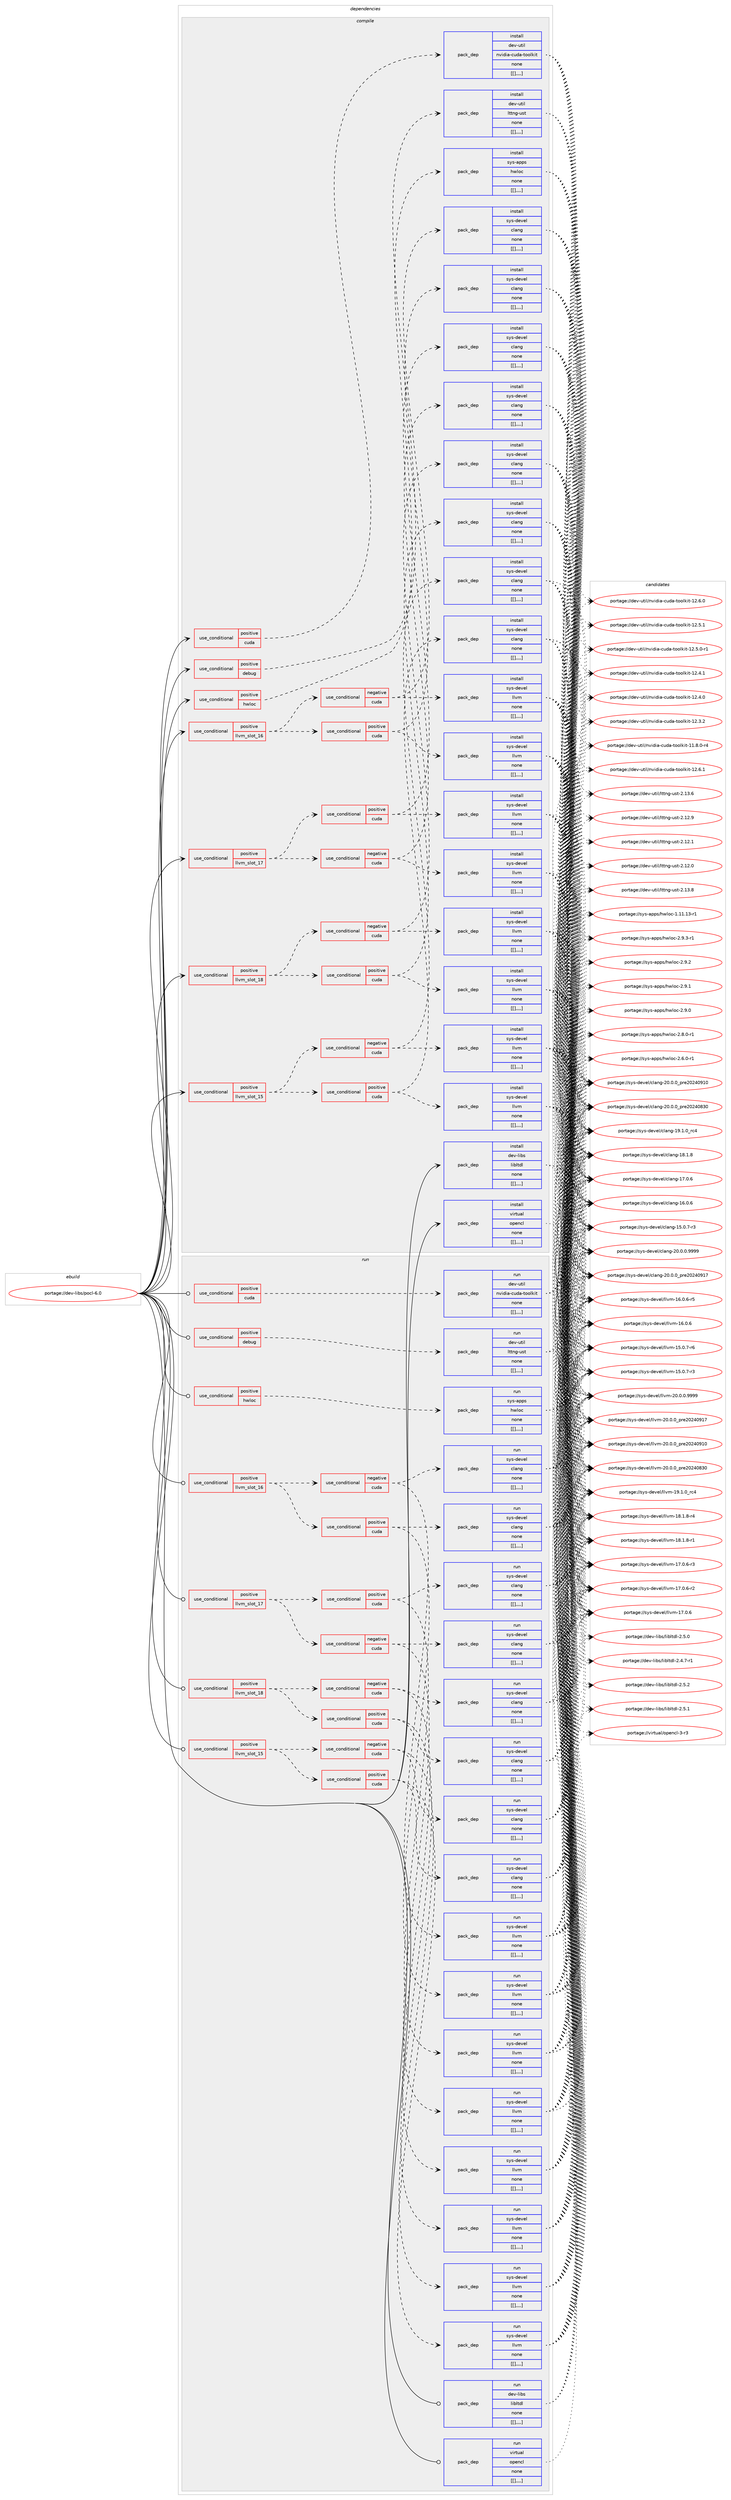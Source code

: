 digraph prolog {

# *************
# Graph options
# *************

newrank=true;
concentrate=true;
compound=true;
graph [rankdir=LR,fontname=Helvetica,fontsize=10,ranksep=1.5];#, ranksep=2.5, nodesep=0.2];
edge  [arrowhead=vee];
node  [fontname=Helvetica,fontsize=10];

# **********
# The ebuild
# **********

subgraph cluster_leftcol {
color=gray;
label=<<i>ebuild</i>>;
id [label="portage://dev-libs/pocl-6.0", color=red, width=4, href="../dev-libs/pocl-6.0.svg"];
}

# ****************
# The dependencies
# ****************

subgraph cluster_midcol {
color=gray;
label=<<i>dependencies</i>>;
subgraph cluster_compile {
fillcolor="#eeeeee";
style=filled;
label=<<i>compile</i>>;
subgraph cond28333 {
dependency113869 [label=<<TABLE BORDER="0" CELLBORDER="1" CELLSPACING="0" CELLPADDING="4"><TR><TD ROWSPAN="3" CELLPADDING="10">use_conditional</TD></TR><TR><TD>positive</TD></TR><TR><TD>cuda</TD></TR></TABLE>>, shape=none, color=red];
subgraph pack84368 {
dependency113870 [label=<<TABLE BORDER="0" CELLBORDER="1" CELLSPACING="0" CELLPADDING="4" WIDTH="220"><TR><TD ROWSPAN="6" CELLPADDING="30">pack_dep</TD></TR><TR><TD WIDTH="110">install</TD></TR><TR><TD>dev-util</TD></TR><TR><TD>nvidia-cuda-toolkit</TD></TR><TR><TD>none</TD></TR><TR><TD>[[],,,,]</TD></TR></TABLE>>, shape=none, color=blue];
}
dependency113869:e -> dependency113870:w [weight=20,style="dashed",arrowhead="vee"];
}
id:e -> dependency113869:w [weight=20,style="solid",arrowhead="vee"];
subgraph cond28334 {
dependency113871 [label=<<TABLE BORDER="0" CELLBORDER="1" CELLSPACING="0" CELLPADDING="4"><TR><TD ROWSPAN="3" CELLPADDING="10">use_conditional</TD></TR><TR><TD>positive</TD></TR><TR><TD>debug</TD></TR></TABLE>>, shape=none, color=red];
subgraph pack84369 {
dependency113872 [label=<<TABLE BORDER="0" CELLBORDER="1" CELLSPACING="0" CELLPADDING="4" WIDTH="220"><TR><TD ROWSPAN="6" CELLPADDING="30">pack_dep</TD></TR><TR><TD WIDTH="110">install</TD></TR><TR><TD>dev-util</TD></TR><TR><TD>lttng-ust</TD></TR><TR><TD>none</TD></TR><TR><TD>[[],,,,]</TD></TR></TABLE>>, shape=none, color=blue];
}
dependency113871:e -> dependency113872:w [weight=20,style="dashed",arrowhead="vee"];
}
id:e -> dependency113871:w [weight=20,style="solid",arrowhead="vee"];
subgraph cond28335 {
dependency113873 [label=<<TABLE BORDER="0" CELLBORDER="1" CELLSPACING="0" CELLPADDING="4"><TR><TD ROWSPAN="3" CELLPADDING="10">use_conditional</TD></TR><TR><TD>positive</TD></TR><TR><TD>hwloc</TD></TR></TABLE>>, shape=none, color=red];
subgraph pack84370 {
dependency113874 [label=<<TABLE BORDER="0" CELLBORDER="1" CELLSPACING="0" CELLPADDING="4" WIDTH="220"><TR><TD ROWSPAN="6" CELLPADDING="30">pack_dep</TD></TR><TR><TD WIDTH="110">install</TD></TR><TR><TD>sys-apps</TD></TR><TR><TD>hwloc</TD></TR><TR><TD>none</TD></TR><TR><TD>[[],,,,]</TD></TR></TABLE>>, shape=none, color=blue];
}
dependency113873:e -> dependency113874:w [weight=20,style="dashed",arrowhead="vee"];
}
id:e -> dependency113873:w [weight=20,style="solid",arrowhead="vee"];
subgraph cond28336 {
dependency113875 [label=<<TABLE BORDER="0" CELLBORDER="1" CELLSPACING="0" CELLPADDING="4"><TR><TD ROWSPAN="3" CELLPADDING="10">use_conditional</TD></TR><TR><TD>positive</TD></TR><TR><TD>llvm_slot_15</TD></TR></TABLE>>, shape=none, color=red];
subgraph cond28337 {
dependency113876 [label=<<TABLE BORDER="0" CELLBORDER="1" CELLSPACING="0" CELLPADDING="4"><TR><TD ROWSPAN="3" CELLPADDING="10">use_conditional</TD></TR><TR><TD>negative</TD></TR><TR><TD>cuda</TD></TR></TABLE>>, shape=none, color=red];
subgraph pack84371 {
dependency113877 [label=<<TABLE BORDER="0" CELLBORDER="1" CELLSPACING="0" CELLPADDING="4" WIDTH="220"><TR><TD ROWSPAN="6" CELLPADDING="30">pack_dep</TD></TR><TR><TD WIDTH="110">install</TD></TR><TR><TD>sys-devel</TD></TR><TR><TD>clang</TD></TR><TR><TD>none</TD></TR><TR><TD>[[],,,,]</TD></TR></TABLE>>, shape=none, color=blue];
}
dependency113876:e -> dependency113877:w [weight=20,style="dashed",arrowhead="vee"];
subgraph pack84372 {
dependency113878 [label=<<TABLE BORDER="0" CELLBORDER="1" CELLSPACING="0" CELLPADDING="4" WIDTH="220"><TR><TD ROWSPAN="6" CELLPADDING="30">pack_dep</TD></TR><TR><TD WIDTH="110">install</TD></TR><TR><TD>sys-devel</TD></TR><TR><TD>llvm</TD></TR><TR><TD>none</TD></TR><TR><TD>[[],,,,]</TD></TR></TABLE>>, shape=none, color=blue];
}
dependency113876:e -> dependency113878:w [weight=20,style="dashed",arrowhead="vee"];
}
dependency113875:e -> dependency113876:w [weight=20,style="dashed",arrowhead="vee"];
subgraph cond28338 {
dependency113879 [label=<<TABLE BORDER="0" CELLBORDER="1" CELLSPACING="0" CELLPADDING="4"><TR><TD ROWSPAN="3" CELLPADDING="10">use_conditional</TD></TR><TR><TD>positive</TD></TR><TR><TD>cuda</TD></TR></TABLE>>, shape=none, color=red];
subgraph pack84373 {
dependency113880 [label=<<TABLE BORDER="0" CELLBORDER="1" CELLSPACING="0" CELLPADDING="4" WIDTH="220"><TR><TD ROWSPAN="6" CELLPADDING="30">pack_dep</TD></TR><TR><TD WIDTH="110">install</TD></TR><TR><TD>sys-devel</TD></TR><TR><TD>clang</TD></TR><TR><TD>none</TD></TR><TR><TD>[[],,,,]</TD></TR></TABLE>>, shape=none, color=blue];
}
dependency113879:e -> dependency113880:w [weight=20,style="dashed",arrowhead="vee"];
subgraph pack84374 {
dependency113881 [label=<<TABLE BORDER="0" CELLBORDER="1" CELLSPACING="0" CELLPADDING="4" WIDTH="220"><TR><TD ROWSPAN="6" CELLPADDING="30">pack_dep</TD></TR><TR><TD WIDTH="110">install</TD></TR><TR><TD>sys-devel</TD></TR><TR><TD>llvm</TD></TR><TR><TD>none</TD></TR><TR><TD>[[],,,,]</TD></TR></TABLE>>, shape=none, color=blue];
}
dependency113879:e -> dependency113881:w [weight=20,style="dashed",arrowhead="vee"];
}
dependency113875:e -> dependency113879:w [weight=20,style="dashed",arrowhead="vee"];
}
id:e -> dependency113875:w [weight=20,style="solid",arrowhead="vee"];
subgraph cond28339 {
dependency113882 [label=<<TABLE BORDER="0" CELLBORDER="1" CELLSPACING="0" CELLPADDING="4"><TR><TD ROWSPAN="3" CELLPADDING="10">use_conditional</TD></TR><TR><TD>positive</TD></TR><TR><TD>llvm_slot_16</TD></TR></TABLE>>, shape=none, color=red];
subgraph cond28340 {
dependency113883 [label=<<TABLE BORDER="0" CELLBORDER="1" CELLSPACING="0" CELLPADDING="4"><TR><TD ROWSPAN="3" CELLPADDING="10">use_conditional</TD></TR><TR><TD>negative</TD></TR><TR><TD>cuda</TD></TR></TABLE>>, shape=none, color=red];
subgraph pack84375 {
dependency113884 [label=<<TABLE BORDER="0" CELLBORDER="1" CELLSPACING="0" CELLPADDING="4" WIDTH="220"><TR><TD ROWSPAN="6" CELLPADDING="30">pack_dep</TD></TR><TR><TD WIDTH="110">install</TD></TR><TR><TD>sys-devel</TD></TR><TR><TD>clang</TD></TR><TR><TD>none</TD></TR><TR><TD>[[],,,,]</TD></TR></TABLE>>, shape=none, color=blue];
}
dependency113883:e -> dependency113884:w [weight=20,style="dashed",arrowhead="vee"];
subgraph pack84376 {
dependency113885 [label=<<TABLE BORDER="0" CELLBORDER="1" CELLSPACING="0" CELLPADDING="4" WIDTH="220"><TR><TD ROWSPAN="6" CELLPADDING="30">pack_dep</TD></TR><TR><TD WIDTH="110">install</TD></TR><TR><TD>sys-devel</TD></TR><TR><TD>llvm</TD></TR><TR><TD>none</TD></TR><TR><TD>[[],,,,]</TD></TR></TABLE>>, shape=none, color=blue];
}
dependency113883:e -> dependency113885:w [weight=20,style="dashed",arrowhead="vee"];
}
dependency113882:e -> dependency113883:w [weight=20,style="dashed",arrowhead="vee"];
subgraph cond28341 {
dependency113886 [label=<<TABLE BORDER="0" CELLBORDER="1" CELLSPACING="0" CELLPADDING="4"><TR><TD ROWSPAN="3" CELLPADDING="10">use_conditional</TD></TR><TR><TD>positive</TD></TR><TR><TD>cuda</TD></TR></TABLE>>, shape=none, color=red];
subgraph pack84377 {
dependency113887 [label=<<TABLE BORDER="0" CELLBORDER="1" CELLSPACING="0" CELLPADDING="4" WIDTH="220"><TR><TD ROWSPAN="6" CELLPADDING="30">pack_dep</TD></TR><TR><TD WIDTH="110">install</TD></TR><TR><TD>sys-devel</TD></TR><TR><TD>clang</TD></TR><TR><TD>none</TD></TR><TR><TD>[[],,,,]</TD></TR></TABLE>>, shape=none, color=blue];
}
dependency113886:e -> dependency113887:w [weight=20,style="dashed",arrowhead="vee"];
subgraph pack84378 {
dependency113888 [label=<<TABLE BORDER="0" CELLBORDER="1" CELLSPACING="0" CELLPADDING="4" WIDTH="220"><TR><TD ROWSPAN="6" CELLPADDING="30">pack_dep</TD></TR><TR><TD WIDTH="110">install</TD></TR><TR><TD>sys-devel</TD></TR><TR><TD>llvm</TD></TR><TR><TD>none</TD></TR><TR><TD>[[],,,,]</TD></TR></TABLE>>, shape=none, color=blue];
}
dependency113886:e -> dependency113888:w [weight=20,style="dashed",arrowhead="vee"];
}
dependency113882:e -> dependency113886:w [weight=20,style="dashed",arrowhead="vee"];
}
id:e -> dependency113882:w [weight=20,style="solid",arrowhead="vee"];
subgraph cond28342 {
dependency113889 [label=<<TABLE BORDER="0" CELLBORDER="1" CELLSPACING="0" CELLPADDING="4"><TR><TD ROWSPAN="3" CELLPADDING="10">use_conditional</TD></TR><TR><TD>positive</TD></TR><TR><TD>llvm_slot_17</TD></TR></TABLE>>, shape=none, color=red];
subgraph cond28343 {
dependency113890 [label=<<TABLE BORDER="0" CELLBORDER="1" CELLSPACING="0" CELLPADDING="4"><TR><TD ROWSPAN="3" CELLPADDING="10">use_conditional</TD></TR><TR><TD>negative</TD></TR><TR><TD>cuda</TD></TR></TABLE>>, shape=none, color=red];
subgraph pack84379 {
dependency113891 [label=<<TABLE BORDER="0" CELLBORDER="1" CELLSPACING="0" CELLPADDING="4" WIDTH="220"><TR><TD ROWSPAN="6" CELLPADDING="30">pack_dep</TD></TR><TR><TD WIDTH="110">install</TD></TR><TR><TD>sys-devel</TD></TR><TR><TD>clang</TD></TR><TR><TD>none</TD></TR><TR><TD>[[],,,,]</TD></TR></TABLE>>, shape=none, color=blue];
}
dependency113890:e -> dependency113891:w [weight=20,style="dashed",arrowhead="vee"];
subgraph pack84380 {
dependency113892 [label=<<TABLE BORDER="0" CELLBORDER="1" CELLSPACING="0" CELLPADDING="4" WIDTH="220"><TR><TD ROWSPAN="6" CELLPADDING="30">pack_dep</TD></TR><TR><TD WIDTH="110">install</TD></TR><TR><TD>sys-devel</TD></TR><TR><TD>llvm</TD></TR><TR><TD>none</TD></TR><TR><TD>[[],,,,]</TD></TR></TABLE>>, shape=none, color=blue];
}
dependency113890:e -> dependency113892:w [weight=20,style="dashed",arrowhead="vee"];
}
dependency113889:e -> dependency113890:w [weight=20,style="dashed",arrowhead="vee"];
subgraph cond28344 {
dependency113893 [label=<<TABLE BORDER="0" CELLBORDER="1" CELLSPACING="0" CELLPADDING="4"><TR><TD ROWSPAN="3" CELLPADDING="10">use_conditional</TD></TR><TR><TD>positive</TD></TR><TR><TD>cuda</TD></TR></TABLE>>, shape=none, color=red];
subgraph pack84381 {
dependency113894 [label=<<TABLE BORDER="0" CELLBORDER="1" CELLSPACING="0" CELLPADDING="4" WIDTH="220"><TR><TD ROWSPAN="6" CELLPADDING="30">pack_dep</TD></TR><TR><TD WIDTH="110">install</TD></TR><TR><TD>sys-devel</TD></TR><TR><TD>clang</TD></TR><TR><TD>none</TD></TR><TR><TD>[[],,,,]</TD></TR></TABLE>>, shape=none, color=blue];
}
dependency113893:e -> dependency113894:w [weight=20,style="dashed",arrowhead="vee"];
subgraph pack84382 {
dependency113895 [label=<<TABLE BORDER="0" CELLBORDER="1" CELLSPACING="0" CELLPADDING="4" WIDTH="220"><TR><TD ROWSPAN="6" CELLPADDING="30">pack_dep</TD></TR><TR><TD WIDTH="110">install</TD></TR><TR><TD>sys-devel</TD></TR><TR><TD>llvm</TD></TR><TR><TD>none</TD></TR><TR><TD>[[],,,,]</TD></TR></TABLE>>, shape=none, color=blue];
}
dependency113893:e -> dependency113895:w [weight=20,style="dashed",arrowhead="vee"];
}
dependency113889:e -> dependency113893:w [weight=20,style="dashed",arrowhead="vee"];
}
id:e -> dependency113889:w [weight=20,style="solid",arrowhead="vee"];
subgraph cond28345 {
dependency113896 [label=<<TABLE BORDER="0" CELLBORDER="1" CELLSPACING="0" CELLPADDING="4"><TR><TD ROWSPAN="3" CELLPADDING="10">use_conditional</TD></TR><TR><TD>positive</TD></TR><TR><TD>llvm_slot_18</TD></TR></TABLE>>, shape=none, color=red];
subgraph cond28346 {
dependency113897 [label=<<TABLE BORDER="0" CELLBORDER="1" CELLSPACING="0" CELLPADDING="4"><TR><TD ROWSPAN="3" CELLPADDING="10">use_conditional</TD></TR><TR><TD>negative</TD></TR><TR><TD>cuda</TD></TR></TABLE>>, shape=none, color=red];
subgraph pack84383 {
dependency113898 [label=<<TABLE BORDER="0" CELLBORDER="1" CELLSPACING="0" CELLPADDING="4" WIDTH="220"><TR><TD ROWSPAN="6" CELLPADDING="30">pack_dep</TD></TR><TR><TD WIDTH="110">install</TD></TR><TR><TD>sys-devel</TD></TR><TR><TD>clang</TD></TR><TR><TD>none</TD></TR><TR><TD>[[],,,,]</TD></TR></TABLE>>, shape=none, color=blue];
}
dependency113897:e -> dependency113898:w [weight=20,style="dashed",arrowhead="vee"];
subgraph pack84384 {
dependency113899 [label=<<TABLE BORDER="0" CELLBORDER="1" CELLSPACING="0" CELLPADDING="4" WIDTH="220"><TR><TD ROWSPAN="6" CELLPADDING="30">pack_dep</TD></TR><TR><TD WIDTH="110">install</TD></TR><TR><TD>sys-devel</TD></TR><TR><TD>llvm</TD></TR><TR><TD>none</TD></TR><TR><TD>[[],,,,]</TD></TR></TABLE>>, shape=none, color=blue];
}
dependency113897:e -> dependency113899:w [weight=20,style="dashed",arrowhead="vee"];
}
dependency113896:e -> dependency113897:w [weight=20,style="dashed",arrowhead="vee"];
subgraph cond28347 {
dependency113900 [label=<<TABLE BORDER="0" CELLBORDER="1" CELLSPACING="0" CELLPADDING="4"><TR><TD ROWSPAN="3" CELLPADDING="10">use_conditional</TD></TR><TR><TD>positive</TD></TR><TR><TD>cuda</TD></TR></TABLE>>, shape=none, color=red];
subgraph pack84385 {
dependency113901 [label=<<TABLE BORDER="0" CELLBORDER="1" CELLSPACING="0" CELLPADDING="4" WIDTH="220"><TR><TD ROWSPAN="6" CELLPADDING="30">pack_dep</TD></TR><TR><TD WIDTH="110">install</TD></TR><TR><TD>sys-devel</TD></TR><TR><TD>clang</TD></TR><TR><TD>none</TD></TR><TR><TD>[[],,,,]</TD></TR></TABLE>>, shape=none, color=blue];
}
dependency113900:e -> dependency113901:w [weight=20,style="dashed",arrowhead="vee"];
subgraph pack84386 {
dependency113902 [label=<<TABLE BORDER="0" CELLBORDER="1" CELLSPACING="0" CELLPADDING="4" WIDTH="220"><TR><TD ROWSPAN="6" CELLPADDING="30">pack_dep</TD></TR><TR><TD WIDTH="110">install</TD></TR><TR><TD>sys-devel</TD></TR><TR><TD>llvm</TD></TR><TR><TD>none</TD></TR><TR><TD>[[],,,,]</TD></TR></TABLE>>, shape=none, color=blue];
}
dependency113900:e -> dependency113902:w [weight=20,style="dashed",arrowhead="vee"];
}
dependency113896:e -> dependency113900:w [weight=20,style="dashed",arrowhead="vee"];
}
id:e -> dependency113896:w [weight=20,style="solid",arrowhead="vee"];
subgraph pack84387 {
dependency113903 [label=<<TABLE BORDER="0" CELLBORDER="1" CELLSPACING="0" CELLPADDING="4" WIDTH="220"><TR><TD ROWSPAN="6" CELLPADDING="30">pack_dep</TD></TR><TR><TD WIDTH="110">install</TD></TR><TR><TD>dev-libs</TD></TR><TR><TD>libltdl</TD></TR><TR><TD>none</TD></TR><TR><TD>[[],,,,]</TD></TR></TABLE>>, shape=none, color=blue];
}
id:e -> dependency113903:w [weight=20,style="solid",arrowhead="vee"];
subgraph pack84388 {
dependency113904 [label=<<TABLE BORDER="0" CELLBORDER="1" CELLSPACING="0" CELLPADDING="4" WIDTH="220"><TR><TD ROWSPAN="6" CELLPADDING="30">pack_dep</TD></TR><TR><TD WIDTH="110">install</TD></TR><TR><TD>virtual</TD></TR><TR><TD>opencl</TD></TR><TR><TD>none</TD></TR><TR><TD>[[],,,,]</TD></TR></TABLE>>, shape=none, color=blue];
}
id:e -> dependency113904:w [weight=20,style="solid",arrowhead="vee"];
}
subgraph cluster_compileandrun {
fillcolor="#eeeeee";
style=filled;
label=<<i>compile and run</i>>;
}
subgraph cluster_run {
fillcolor="#eeeeee";
style=filled;
label=<<i>run</i>>;
subgraph cond28348 {
dependency113905 [label=<<TABLE BORDER="0" CELLBORDER="1" CELLSPACING="0" CELLPADDING="4"><TR><TD ROWSPAN="3" CELLPADDING="10">use_conditional</TD></TR><TR><TD>positive</TD></TR><TR><TD>cuda</TD></TR></TABLE>>, shape=none, color=red];
subgraph pack84389 {
dependency113906 [label=<<TABLE BORDER="0" CELLBORDER="1" CELLSPACING="0" CELLPADDING="4" WIDTH="220"><TR><TD ROWSPAN="6" CELLPADDING="30">pack_dep</TD></TR><TR><TD WIDTH="110">run</TD></TR><TR><TD>dev-util</TD></TR><TR><TD>nvidia-cuda-toolkit</TD></TR><TR><TD>none</TD></TR><TR><TD>[[],,,,]</TD></TR></TABLE>>, shape=none, color=blue];
}
dependency113905:e -> dependency113906:w [weight=20,style="dashed",arrowhead="vee"];
}
id:e -> dependency113905:w [weight=20,style="solid",arrowhead="odot"];
subgraph cond28349 {
dependency113907 [label=<<TABLE BORDER="0" CELLBORDER="1" CELLSPACING="0" CELLPADDING="4"><TR><TD ROWSPAN="3" CELLPADDING="10">use_conditional</TD></TR><TR><TD>positive</TD></TR><TR><TD>debug</TD></TR></TABLE>>, shape=none, color=red];
subgraph pack84390 {
dependency113908 [label=<<TABLE BORDER="0" CELLBORDER="1" CELLSPACING="0" CELLPADDING="4" WIDTH="220"><TR><TD ROWSPAN="6" CELLPADDING="30">pack_dep</TD></TR><TR><TD WIDTH="110">run</TD></TR><TR><TD>dev-util</TD></TR><TR><TD>lttng-ust</TD></TR><TR><TD>none</TD></TR><TR><TD>[[],,,,]</TD></TR></TABLE>>, shape=none, color=blue];
}
dependency113907:e -> dependency113908:w [weight=20,style="dashed",arrowhead="vee"];
}
id:e -> dependency113907:w [weight=20,style="solid",arrowhead="odot"];
subgraph cond28350 {
dependency113909 [label=<<TABLE BORDER="0" CELLBORDER="1" CELLSPACING="0" CELLPADDING="4"><TR><TD ROWSPAN="3" CELLPADDING="10">use_conditional</TD></TR><TR><TD>positive</TD></TR><TR><TD>hwloc</TD></TR></TABLE>>, shape=none, color=red];
subgraph pack84391 {
dependency113910 [label=<<TABLE BORDER="0" CELLBORDER="1" CELLSPACING="0" CELLPADDING="4" WIDTH="220"><TR><TD ROWSPAN="6" CELLPADDING="30">pack_dep</TD></TR><TR><TD WIDTH="110">run</TD></TR><TR><TD>sys-apps</TD></TR><TR><TD>hwloc</TD></TR><TR><TD>none</TD></TR><TR><TD>[[],,,,]</TD></TR></TABLE>>, shape=none, color=blue];
}
dependency113909:e -> dependency113910:w [weight=20,style="dashed",arrowhead="vee"];
}
id:e -> dependency113909:w [weight=20,style="solid",arrowhead="odot"];
subgraph cond28351 {
dependency113911 [label=<<TABLE BORDER="0" CELLBORDER="1" CELLSPACING="0" CELLPADDING="4"><TR><TD ROWSPAN="3" CELLPADDING="10">use_conditional</TD></TR><TR><TD>positive</TD></TR><TR><TD>llvm_slot_15</TD></TR></TABLE>>, shape=none, color=red];
subgraph cond28352 {
dependency113912 [label=<<TABLE BORDER="0" CELLBORDER="1" CELLSPACING="0" CELLPADDING="4"><TR><TD ROWSPAN="3" CELLPADDING="10">use_conditional</TD></TR><TR><TD>negative</TD></TR><TR><TD>cuda</TD></TR></TABLE>>, shape=none, color=red];
subgraph pack84392 {
dependency113913 [label=<<TABLE BORDER="0" CELLBORDER="1" CELLSPACING="0" CELLPADDING="4" WIDTH="220"><TR><TD ROWSPAN="6" CELLPADDING="30">pack_dep</TD></TR><TR><TD WIDTH="110">run</TD></TR><TR><TD>sys-devel</TD></TR><TR><TD>clang</TD></TR><TR><TD>none</TD></TR><TR><TD>[[],,,,]</TD></TR></TABLE>>, shape=none, color=blue];
}
dependency113912:e -> dependency113913:w [weight=20,style="dashed",arrowhead="vee"];
subgraph pack84393 {
dependency113914 [label=<<TABLE BORDER="0" CELLBORDER="1" CELLSPACING="0" CELLPADDING="4" WIDTH="220"><TR><TD ROWSPAN="6" CELLPADDING="30">pack_dep</TD></TR><TR><TD WIDTH="110">run</TD></TR><TR><TD>sys-devel</TD></TR><TR><TD>llvm</TD></TR><TR><TD>none</TD></TR><TR><TD>[[],,,,]</TD></TR></TABLE>>, shape=none, color=blue];
}
dependency113912:e -> dependency113914:w [weight=20,style="dashed",arrowhead="vee"];
}
dependency113911:e -> dependency113912:w [weight=20,style="dashed",arrowhead="vee"];
subgraph cond28353 {
dependency113915 [label=<<TABLE BORDER="0" CELLBORDER="1" CELLSPACING="0" CELLPADDING="4"><TR><TD ROWSPAN="3" CELLPADDING="10">use_conditional</TD></TR><TR><TD>positive</TD></TR><TR><TD>cuda</TD></TR></TABLE>>, shape=none, color=red];
subgraph pack84394 {
dependency113916 [label=<<TABLE BORDER="0" CELLBORDER="1" CELLSPACING="0" CELLPADDING="4" WIDTH="220"><TR><TD ROWSPAN="6" CELLPADDING="30">pack_dep</TD></TR><TR><TD WIDTH="110">run</TD></TR><TR><TD>sys-devel</TD></TR><TR><TD>clang</TD></TR><TR><TD>none</TD></TR><TR><TD>[[],,,,]</TD></TR></TABLE>>, shape=none, color=blue];
}
dependency113915:e -> dependency113916:w [weight=20,style="dashed",arrowhead="vee"];
subgraph pack84395 {
dependency113917 [label=<<TABLE BORDER="0" CELLBORDER="1" CELLSPACING="0" CELLPADDING="4" WIDTH="220"><TR><TD ROWSPAN="6" CELLPADDING="30">pack_dep</TD></TR><TR><TD WIDTH="110">run</TD></TR><TR><TD>sys-devel</TD></TR><TR><TD>llvm</TD></TR><TR><TD>none</TD></TR><TR><TD>[[],,,,]</TD></TR></TABLE>>, shape=none, color=blue];
}
dependency113915:e -> dependency113917:w [weight=20,style="dashed",arrowhead="vee"];
}
dependency113911:e -> dependency113915:w [weight=20,style="dashed",arrowhead="vee"];
}
id:e -> dependency113911:w [weight=20,style="solid",arrowhead="odot"];
subgraph cond28354 {
dependency113918 [label=<<TABLE BORDER="0" CELLBORDER="1" CELLSPACING="0" CELLPADDING="4"><TR><TD ROWSPAN="3" CELLPADDING="10">use_conditional</TD></TR><TR><TD>positive</TD></TR><TR><TD>llvm_slot_16</TD></TR></TABLE>>, shape=none, color=red];
subgraph cond28355 {
dependency113919 [label=<<TABLE BORDER="0" CELLBORDER="1" CELLSPACING="0" CELLPADDING="4"><TR><TD ROWSPAN="3" CELLPADDING="10">use_conditional</TD></TR><TR><TD>negative</TD></TR><TR><TD>cuda</TD></TR></TABLE>>, shape=none, color=red];
subgraph pack84396 {
dependency113920 [label=<<TABLE BORDER="0" CELLBORDER="1" CELLSPACING="0" CELLPADDING="4" WIDTH="220"><TR><TD ROWSPAN="6" CELLPADDING="30">pack_dep</TD></TR><TR><TD WIDTH="110">run</TD></TR><TR><TD>sys-devel</TD></TR><TR><TD>clang</TD></TR><TR><TD>none</TD></TR><TR><TD>[[],,,,]</TD></TR></TABLE>>, shape=none, color=blue];
}
dependency113919:e -> dependency113920:w [weight=20,style="dashed",arrowhead="vee"];
subgraph pack84397 {
dependency113921 [label=<<TABLE BORDER="0" CELLBORDER="1" CELLSPACING="0" CELLPADDING="4" WIDTH="220"><TR><TD ROWSPAN="6" CELLPADDING="30">pack_dep</TD></TR><TR><TD WIDTH="110">run</TD></TR><TR><TD>sys-devel</TD></TR><TR><TD>llvm</TD></TR><TR><TD>none</TD></TR><TR><TD>[[],,,,]</TD></TR></TABLE>>, shape=none, color=blue];
}
dependency113919:e -> dependency113921:w [weight=20,style="dashed",arrowhead="vee"];
}
dependency113918:e -> dependency113919:w [weight=20,style="dashed",arrowhead="vee"];
subgraph cond28356 {
dependency113922 [label=<<TABLE BORDER="0" CELLBORDER="1" CELLSPACING="0" CELLPADDING="4"><TR><TD ROWSPAN="3" CELLPADDING="10">use_conditional</TD></TR><TR><TD>positive</TD></TR><TR><TD>cuda</TD></TR></TABLE>>, shape=none, color=red];
subgraph pack84398 {
dependency113923 [label=<<TABLE BORDER="0" CELLBORDER="1" CELLSPACING="0" CELLPADDING="4" WIDTH="220"><TR><TD ROWSPAN="6" CELLPADDING="30">pack_dep</TD></TR><TR><TD WIDTH="110">run</TD></TR><TR><TD>sys-devel</TD></TR><TR><TD>clang</TD></TR><TR><TD>none</TD></TR><TR><TD>[[],,,,]</TD></TR></TABLE>>, shape=none, color=blue];
}
dependency113922:e -> dependency113923:w [weight=20,style="dashed",arrowhead="vee"];
subgraph pack84399 {
dependency113924 [label=<<TABLE BORDER="0" CELLBORDER="1" CELLSPACING="0" CELLPADDING="4" WIDTH="220"><TR><TD ROWSPAN="6" CELLPADDING="30">pack_dep</TD></TR><TR><TD WIDTH="110">run</TD></TR><TR><TD>sys-devel</TD></TR><TR><TD>llvm</TD></TR><TR><TD>none</TD></TR><TR><TD>[[],,,,]</TD></TR></TABLE>>, shape=none, color=blue];
}
dependency113922:e -> dependency113924:w [weight=20,style="dashed",arrowhead="vee"];
}
dependency113918:e -> dependency113922:w [weight=20,style="dashed",arrowhead="vee"];
}
id:e -> dependency113918:w [weight=20,style="solid",arrowhead="odot"];
subgraph cond28357 {
dependency113925 [label=<<TABLE BORDER="0" CELLBORDER="1" CELLSPACING="0" CELLPADDING="4"><TR><TD ROWSPAN="3" CELLPADDING="10">use_conditional</TD></TR><TR><TD>positive</TD></TR><TR><TD>llvm_slot_17</TD></TR></TABLE>>, shape=none, color=red];
subgraph cond28358 {
dependency113926 [label=<<TABLE BORDER="0" CELLBORDER="1" CELLSPACING="0" CELLPADDING="4"><TR><TD ROWSPAN="3" CELLPADDING="10">use_conditional</TD></TR><TR><TD>negative</TD></TR><TR><TD>cuda</TD></TR></TABLE>>, shape=none, color=red];
subgraph pack84400 {
dependency113927 [label=<<TABLE BORDER="0" CELLBORDER="1" CELLSPACING="0" CELLPADDING="4" WIDTH="220"><TR><TD ROWSPAN="6" CELLPADDING="30">pack_dep</TD></TR><TR><TD WIDTH="110">run</TD></TR><TR><TD>sys-devel</TD></TR><TR><TD>clang</TD></TR><TR><TD>none</TD></TR><TR><TD>[[],,,,]</TD></TR></TABLE>>, shape=none, color=blue];
}
dependency113926:e -> dependency113927:w [weight=20,style="dashed",arrowhead="vee"];
subgraph pack84401 {
dependency113928 [label=<<TABLE BORDER="0" CELLBORDER="1" CELLSPACING="0" CELLPADDING="4" WIDTH="220"><TR><TD ROWSPAN="6" CELLPADDING="30">pack_dep</TD></TR><TR><TD WIDTH="110">run</TD></TR><TR><TD>sys-devel</TD></TR><TR><TD>llvm</TD></TR><TR><TD>none</TD></TR><TR><TD>[[],,,,]</TD></TR></TABLE>>, shape=none, color=blue];
}
dependency113926:e -> dependency113928:w [weight=20,style="dashed",arrowhead="vee"];
}
dependency113925:e -> dependency113926:w [weight=20,style="dashed",arrowhead="vee"];
subgraph cond28359 {
dependency113929 [label=<<TABLE BORDER="0" CELLBORDER="1" CELLSPACING="0" CELLPADDING="4"><TR><TD ROWSPAN="3" CELLPADDING="10">use_conditional</TD></TR><TR><TD>positive</TD></TR><TR><TD>cuda</TD></TR></TABLE>>, shape=none, color=red];
subgraph pack84402 {
dependency113930 [label=<<TABLE BORDER="0" CELLBORDER="1" CELLSPACING="0" CELLPADDING="4" WIDTH="220"><TR><TD ROWSPAN="6" CELLPADDING="30">pack_dep</TD></TR><TR><TD WIDTH="110">run</TD></TR><TR><TD>sys-devel</TD></TR><TR><TD>clang</TD></TR><TR><TD>none</TD></TR><TR><TD>[[],,,,]</TD></TR></TABLE>>, shape=none, color=blue];
}
dependency113929:e -> dependency113930:w [weight=20,style="dashed",arrowhead="vee"];
subgraph pack84403 {
dependency113931 [label=<<TABLE BORDER="0" CELLBORDER="1" CELLSPACING="0" CELLPADDING="4" WIDTH="220"><TR><TD ROWSPAN="6" CELLPADDING="30">pack_dep</TD></TR><TR><TD WIDTH="110">run</TD></TR><TR><TD>sys-devel</TD></TR><TR><TD>llvm</TD></TR><TR><TD>none</TD></TR><TR><TD>[[],,,,]</TD></TR></TABLE>>, shape=none, color=blue];
}
dependency113929:e -> dependency113931:w [weight=20,style="dashed",arrowhead="vee"];
}
dependency113925:e -> dependency113929:w [weight=20,style="dashed",arrowhead="vee"];
}
id:e -> dependency113925:w [weight=20,style="solid",arrowhead="odot"];
subgraph cond28360 {
dependency113932 [label=<<TABLE BORDER="0" CELLBORDER="1" CELLSPACING="0" CELLPADDING="4"><TR><TD ROWSPAN="3" CELLPADDING="10">use_conditional</TD></TR><TR><TD>positive</TD></TR><TR><TD>llvm_slot_18</TD></TR></TABLE>>, shape=none, color=red];
subgraph cond28361 {
dependency113933 [label=<<TABLE BORDER="0" CELLBORDER="1" CELLSPACING="0" CELLPADDING="4"><TR><TD ROWSPAN="3" CELLPADDING="10">use_conditional</TD></TR><TR><TD>negative</TD></TR><TR><TD>cuda</TD></TR></TABLE>>, shape=none, color=red];
subgraph pack84404 {
dependency113934 [label=<<TABLE BORDER="0" CELLBORDER="1" CELLSPACING="0" CELLPADDING="4" WIDTH="220"><TR><TD ROWSPAN="6" CELLPADDING="30">pack_dep</TD></TR><TR><TD WIDTH="110">run</TD></TR><TR><TD>sys-devel</TD></TR><TR><TD>clang</TD></TR><TR><TD>none</TD></TR><TR><TD>[[],,,,]</TD></TR></TABLE>>, shape=none, color=blue];
}
dependency113933:e -> dependency113934:w [weight=20,style="dashed",arrowhead="vee"];
subgraph pack84405 {
dependency113935 [label=<<TABLE BORDER="0" CELLBORDER="1" CELLSPACING="0" CELLPADDING="4" WIDTH="220"><TR><TD ROWSPAN="6" CELLPADDING="30">pack_dep</TD></TR><TR><TD WIDTH="110">run</TD></TR><TR><TD>sys-devel</TD></TR><TR><TD>llvm</TD></TR><TR><TD>none</TD></TR><TR><TD>[[],,,,]</TD></TR></TABLE>>, shape=none, color=blue];
}
dependency113933:e -> dependency113935:w [weight=20,style="dashed",arrowhead="vee"];
}
dependency113932:e -> dependency113933:w [weight=20,style="dashed",arrowhead="vee"];
subgraph cond28362 {
dependency113936 [label=<<TABLE BORDER="0" CELLBORDER="1" CELLSPACING="0" CELLPADDING="4"><TR><TD ROWSPAN="3" CELLPADDING="10">use_conditional</TD></TR><TR><TD>positive</TD></TR><TR><TD>cuda</TD></TR></TABLE>>, shape=none, color=red];
subgraph pack84406 {
dependency113937 [label=<<TABLE BORDER="0" CELLBORDER="1" CELLSPACING="0" CELLPADDING="4" WIDTH="220"><TR><TD ROWSPAN="6" CELLPADDING="30">pack_dep</TD></TR><TR><TD WIDTH="110">run</TD></TR><TR><TD>sys-devel</TD></TR><TR><TD>clang</TD></TR><TR><TD>none</TD></TR><TR><TD>[[],,,,]</TD></TR></TABLE>>, shape=none, color=blue];
}
dependency113936:e -> dependency113937:w [weight=20,style="dashed",arrowhead="vee"];
subgraph pack84407 {
dependency113938 [label=<<TABLE BORDER="0" CELLBORDER="1" CELLSPACING="0" CELLPADDING="4" WIDTH="220"><TR><TD ROWSPAN="6" CELLPADDING="30">pack_dep</TD></TR><TR><TD WIDTH="110">run</TD></TR><TR><TD>sys-devel</TD></TR><TR><TD>llvm</TD></TR><TR><TD>none</TD></TR><TR><TD>[[],,,,]</TD></TR></TABLE>>, shape=none, color=blue];
}
dependency113936:e -> dependency113938:w [weight=20,style="dashed",arrowhead="vee"];
}
dependency113932:e -> dependency113936:w [weight=20,style="dashed",arrowhead="vee"];
}
id:e -> dependency113932:w [weight=20,style="solid",arrowhead="odot"];
subgraph pack84408 {
dependency113939 [label=<<TABLE BORDER="0" CELLBORDER="1" CELLSPACING="0" CELLPADDING="4" WIDTH="220"><TR><TD ROWSPAN="6" CELLPADDING="30">pack_dep</TD></TR><TR><TD WIDTH="110">run</TD></TR><TR><TD>dev-libs</TD></TR><TR><TD>libltdl</TD></TR><TR><TD>none</TD></TR><TR><TD>[[],,,,]</TD></TR></TABLE>>, shape=none, color=blue];
}
id:e -> dependency113939:w [weight=20,style="solid",arrowhead="odot"];
subgraph pack84409 {
dependency113940 [label=<<TABLE BORDER="0" CELLBORDER="1" CELLSPACING="0" CELLPADDING="4" WIDTH="220"><TR><TD ROWSPAN="6" CELLPADDING="30">pack_dep</TD></TR><TR><TD WIDTH="110">run</TD></TR><TR><TD>virtual</TD></TR><TR><TD>opencl</TD></TR><TR><TD>none</TD></TR><TR><TD>[[],,,,]</TD></TR></TABLE>>, shape=none, color=blue];
}
id:e -> dependency113940:w [weight=20,style="solid",arrowhead="odot"];
}
}

# **************
# The candidates
# **************

subgraph cluster_choices {
rank=same;
color=gray;
label=<<i>candidates</i>>;

subgraph choice84368 {
color=black;
nodesep=1;
choice1001011184511711610510847110118105100105974599117100974511611111110810710511645495046544649 [label="portage://dev-util/nvidia-cuda-toolkit-12.6.1", color=red, width=4,href="../dev-util/nvidia-cuda-toolkit-12.6.1.svg"];
choice1001011184511711610510847110118105100105974599117100974511611111110810710511645495046544648 [label="portage://dev-util/nvidia-cuda-toolkit-12.6.0", color=red, width=4,href="../dev-util/nvidia-cuda-toolkit-12.6.0.svg"];
choice1001011184511711610510847110118105100105974599117100974511611111110810710511645495046534649 [label="portage://dev-util/nvidia-cuda-toolkit-12.5.1", color=red, width=4,href="../dev-util/nvidia-cuda-toolkit-12.5.1.svg"];
choice10010111845117116105108471101181051001059745991171009745116111111108107105116454950465346484511449 [label="portage://dev-util/nvidia-cuda-toolkit-12.5.0-r1", color=red, width=4,href="../dev-util/nvidia-cuda-toolkit-12.5.0-r1.svg"];
choice1001011184511711610510847110118105100105974599117100974511611111110810710511645495046524649 [label="portage://dev-util/nvidia-cuda-toolkit-12.4.1", color=red, width=4,href="../dev-util/nvidia-cuda-toolkit-12.4.1.svg"];
choice1001011184511711610510847110118105100105974599117100974511611111110810710511645495046524648 [label="portage://dev-util/nvidia-cuda-toolkit-12.4.0", color=red, width=4,href="../dev-util/nvidia-cuda-toolkit-12.4.0.svg"];
choice1001011184511711610510847110118105100105974599117100974511611111110810710511645495046514650 [label="portage://dev-util/nvidia-cuda-toolkit-12.3.2", color=red, width=4,href="../dev-util/nvidia-cuda-toolkit-12.3.2.svg"];
choice10010111845117116105108471101181051001059745991171009745116111111108107105116454949465646484511452 [label="portage://dev-util/nvidia-cuda-toolkit-11.8.0-r4", color=red, width=4,href="../dev-util/nvidia-cuda-toolkit-11.8.0-r4.svg"];
dependency113870:e -> choice1001011184511711610510847110118105100105974599117100974511611111110810710511645495046544649:w [style=dotted,weight="100"];
dependency113870:e -> choice1001011184511711610510847110118105100105974599117100974511611111110810710511645495046544648:w [style=dotted,weight="100"];
dependency113870:e -> choice1001011184511711610510847110118105100105974599117100974511611111110810710511645495046534649:w [style=dotted,weight="100"];
dependency113870:e -> choice10010111845117116105108471101181051001059745991171009745116111111108107105116454950465346484511449:w [style=dotted,weight="100"];
dependency113870:e -> choice1001011184511711610510847110118105100105974599117100974511611111110810710511645495046524649:w [style=dotted,weight="100"];
dependency113870:e -> choice1001011184511711610510847110118105100105974599117100974511611111110810710511645495046524648:w [style=dotted,weight="100"];
dependency113870:e -> choice1001011184511711610510847110118105100105974599117100974511611111110810710511645495046514650:w [style=dotted,weight="100"];
dependency113870:e -> choice10010111845117116105108471101181051001059745991171009745116111111108107105116454949465646484511452:w [style=dotted,weight="100"];
}
subgraph choice84369 {
color=black;
nodesep=1;
choice10010111845117116105108471081161161101034511711511645504649514656 [label="portage://dev-util/lttng-ust-2.13.8", color=red, width=4,href="../dev-util/lttng-ust-2.13.8.svg"];
choice10010111845117116105108471081161161101034511711511645504649514654 [label="portage://dev-util/lttng-ust-2.13.6", color=red, width=4,href="../dev-util/lttng-ust-2.13.6.svg"];
choice10010111845117116105108471081161161101034511711511645504649504657 [label="portage://dev-util/lttng-ust-2.12.9", color=red, width=4,href="../dev-util/lttng-ust-2.12.9.svg"];
choice10010111845117116105108471081161161101034511711511645504649504649 [label="portage://dev-util/lttng-ust-2.12.1", color=red, width=4,href="../dev-util/lttng-ust-2.12.1.svg"];
choice10010111845117116105108471081161161101034511711511645504649504648 [label="portage://dev-util/lttng-ust-2.12.0", color=red, width=4,href="../dev-util/lttng-ust-2.12.0.svg"];
dependency113872:e -> choice10010111845117116105108471081161161101034511711511645504649514656:w [style=dotted,weight="100"];
dependency113872:e -> choice10010111845117116105108471081161161101034511711511645504649514654:w [style=dotted,weight="100"];
dependency113872:e -> choice10010111845117116105108471081161161101034511711511645504649504657:w [style=dotted,weight="100"];
dependency113872:e -> choice10010111845117116105108471081161161101034511711511645504649504649:w [style=dotted,weight="100"];
dependency113872:e -> choice10010111845117116105108471081161161101034511711511645504649504648:w [style=dotted,weight="100"];
}
subgraph choice84370 {
color=black;
nodesep=1;
choice115121115459711211211547104119108111994550465746514511449 [label="portage://sys-apps/hwloc-2.9.3-r1", color=red, width=4,href="../sys-apps/hwloc-2.9.3-r1.svg"];
choice11512111545971121121154710411910811199455046574650 [label="portage://sys-apps/hwloc-2.9.2", color=red, width=4,href="../sys-apps/hwloc-2.9.2.svg"];
choice11512111545971121121154710411910811199455046574649 [label="portage://sys-apps/hwloc-2.9.1", color=red, width=4,href="../sys-apps/hwloc-2.9.1.svg"];
choice11512111545971121121154710411910811199455046574648 [label="portage://sys-apps/hwloc-2.9.0", color=red, width=4,href="../sys-apps/hwloc-2.9.0.svg"];
choice115121115459711211211547104119108111994550465646484511449 [label="portage://sys-apps/hwloc-2.8.0-r1", color=red, width=4,href="../sys-apps/hwloc-2.8.0-r1.svg"];
choice115121115459711211211547104119108111994550465446484511449 [label="portage://sys-apps/hwloc-2.6.0-r1", color=red, width=4,href="../sys-apps/hwloc-2.6.0-r1.svg"];
choice1151211154597112112115471041191081119945494649494649514511449 [label="portage://sys-apps/hwloc-1.11.13-r1", color=red, width=4,href="../sys-apps/hwloc-1.11.13-r1.svg"];
dependency113874:e -> choice115121115459711211211547104119108111994550465746514511449:w [style=dotted,weight="100"];
dependency113874:e -> choice11512111545971121121154710411910811199455046574650:w [style=dotted,weight="100"];
dependency113874:e -> choice11512111545971121121154710411910811199455046574649:w [style=dotted,weight="100"];
dependency113874:e -> choice11512111545971121121154710411910811199455046574648:w [style=dotted,weight="100"];
dependency113874:e -> choice115121115459711211211547104119108111994550465646484511449:w [style=dotted,weight="100"];
dependency113874:e -> choice115121115459711211211547104119108111994550465446484511449:w [style=dotted,weight="100"];
dependency113874:e -> choice1151211154597112112115471041191081119945494649494649514511449:w [style=dotted,weight="100"];
}
subgraph choice84371 {
color=black;
nodesep=1;
choice11512111545100101118101108479910897110103455048464846484657575757 [label="portage://sys-devel/clang-20.0.0.9999", color=red, width=4,href="../sys-devel/clang-20.0.0.9999.svg"];
choice1151211154510010111810110847991089711010345504846484648951121141015048505248574955 [label="portage://sys-devel/clang-20.0.0_pre20240917", color=red, width=4,href="../sys-devel/clang-20.0.0_pre20240917.svg"];
choice1151211154510010111810110847991089711010345504846484648951121141015048505248574948 [label="portage://sys-devel/clang-20.0.0_pre20240910", color=red, width=4,href="../sys-devel/clang-20.0.0_pre20240910.svg"];
choice1151211154510010111810110847991089711010345504846484648951121141015048505248565148 [label="portage://sys-devel/clang-20.0.0_pre20240830", color=red, width=4,href="../sys-devel/clang-20.0.0_pre20240830.svg"];
choice1151211154510010111810110847991089711010345495746494648951149952 [label="portage://sys-devel/clang-19.1.0_rc4", color=red, width=4,href="../sys-devel/clang-19.1.0_rc4.svg"];
choice1151211154510010111810110847991089711010345495646494656 [label="portage://sys-devel/clang-18.1.8", color=red, width=4,href="../sys-devel/clang-18.1.8.svg"];
choice1151211154510010111810110847991089711010345495546484654 [label="portage://sys-devel/clang-17.0.6", color=red, width=4,href="../sys-devel/clang-17.0.6.svg"];
choice1151211154510010111810110847991089711010345495446484654 [label="portage://sys-devel/clang-16.0.6", color=red, width=4,href="../sys-devel/clang-16.0.6.svg"];
choice11512111545100101118101108479910897110103454953464846554511451 [label="portage://sys-devel/clang-15.0.7-r3", color=red, width=4,href="../sys-devel/clang-15.0.7-r3.svg"];
dependency113877:e -> choice11512111545100101118101108479910897110103455048464846484657575757:w [style=dotted,weight="100"];
dependency113877:e -> choice1151211154510010111810110847991089711010345504846484648951121141015048505248574955:w [style=dotted,weight="100"];
dependency113877:e -> choice1151211154510010111810110847991089711010345504846484648951121141015048505248574948:w [style=dotted,weight="100"];
dependency113877:e -> choice1151211154510010111810110847991089711010345504846484648951121141015048505248565148:w [style=dotted,weight="100"];
dependency113877:e -> choice1151211154510010111810110847991089711010345495746494648951149952:w [style=dotted,weight="100"];
dependency113877:e -> choice1151211154510010111810110847991089711010345495646494656:w [style=dotted,weight="100"];
dependency113877:e -> choice1151211154510010111810110847991089711010345495546484654:w [style=dotted,weight="100"];
dependency113877:e -> choice1151211154510010111810110847991089711010345495446484654:w [style=dotted,weight="100"];
dependency113877:e -> choice11512111545100101118101108479910897110103454953464846554511451:w [style=dotted,weight="100"];
}
subgraph choice84372 {
color=black;
nodesep=1;
choice1151211154510010111810110847108108118109455048464846484657575757 [label="portage://sys-devel/llvm-20.0.0.9999", color=red, width=4,href="../sys-devel/llvm-20.0.0.9999.svg"];
choice115121115451001011181011084710810811810945504846484648951121141015048505248574955 [label="portage://sys-devel/llvm-20.0.0_pre20240917", color=red, width=4,href="../sys-devel/llvm-20.0.0_pre20240917.svg"];
choice115121115451001011181011084710810811810945504846484648951121141015048505248574948 [label="portage://sys-devel/llvm-20.0.0_pre20240910", color=red, width=4,href="../sys-devel/llvm-20.0.0_pre20240910.svg"];
choice115121115451001011181011084710810811810945504846484648951121141015048505248565148 [label="portage://sys-devel/llvm-20.0.0_pre20240830", color=red, width=4,href="../sys-devel/llvm-20.0.0_pre20240830.svg"];
choice115121115451001011181011084710810811810945495746494648951149952 [label="portage://sys-devel/llvm-19.1.0_rc4", color=red, width=4,href="../sys-devel/llvm-19.1.0_rc4.svg"];
choice1151211154510010111810110847108108118109454956464946564511452 [label="portage://sys-devel/llvm-18.1.8-r4", color=red, width=4,href="../sys-devel/llvm-18.1.8-r4.svg"];
choice1151211154510010111810110847108108118109454956464946564511449 [label="portage://sys-devel/llvm-18.1.8-r1", color=red, width=4,href="../sys-devel/llvm-18.1.8-r1.svg"];
choice1151211154510010111810110847108108118109454955464846544511451 [label="portage://sys-devel/llvm-17.0.6-r3", color=red, width=4,href="../sys-devel/llvm-17.0.6-r3.svg"];
choice1151211154510010111810110847108108118109454955464846544511450 [label="portage://sys-devel/llvm-17.0.6-r2", color=red, width=4,href="../sys-devel/llvm-17.0.6-r2.svg"];
choice115121115451001011181011084710810811810945495546484654 [label="portage://sys-devel/llvm-17.0.6", color=red, width=4,href="../sys-devel/llvm-17.0.6.svg"];
choice1151211154510010111810110847108108118109454954464846544511453 [label="portage://sys-devel/llvm-16.0.6-r5", color=red, width=4,href="../sys-devel/llvm-16.0.6-r5.svg"];
choice115121115451001011181011084710810811810945495446484654 [label="portage://sys-devel/llvm-16.0.6", color=red, width=4,href="../sys-devel/llvm-16.0.6.svg"];
choice1151211154510010111810110847108108118109454953464846554511454 [label="portage://sys-devel/llvm-15.0.7-r6", color=red, width=4,href="../sys-devel/llvm-15.0.7-r6.svg"];
choice1151211154510010111810110847108108118109454953464846554511451 [label="portage://sys-devel/llvm-15.0.7-r3", color=red, width=4,href="../sys-devel/llvm-15.0.7-r3.svg"];
dependency113878:e -> choice1151211154510010111810110847108108118109455048464846484657575757:w [style=dotted,weight="100"];
dependency113878:e -> choice115121115451001011181011084710810811810945504846484648951121141015048505248574955:w [style=dotted,weight="100"];
dependency113878:e -> choice115121115451001011181011084710810811810945504846484648951121141015048505248574948:w [style=dotted,weight="100"];
dependency113878:e -> choice115121115451001011181011084710810811810945504846484648951121141015048505248565148:w [style=dotted,weight="100"];
dependency113878:e -> choice115121115451001011181011084710810811810945495746494648951149952:w [style=dotted,weight="100"];
dependency113878:e -> choice1151211154510010111810110847108108118109454956464946564511452:w [style=dotted,weight="100"];
dependency113878:e -> choice1151211154510010111810110847108108118109454956464946564511449:w [style=dotted,weight="100"];
dependency113878:e -> choice1151211154510010111810110847108108118109454955464846544511451:w [style=dotted,weight="100"];
dependency113878:e -> choice1151211154510010111810110847108108118109454955464846544511450:w [style=dotted,weight="100"];
dependency113878:e -> choice115121115451001011181011084710810811810945495546484654:w [style=dotted,weight="100"];
dependency113878:e -> choice1151211154510010111810110847108108118109454954464846544511453:w [style=dotted,weight="100"];
dependency113878:e -> choice115121115451001011181011084710810811810945495446484654:w [style=dotted,weight="100"];
dependency113878:e -> choice1151211154510010111810110847108108118109454953464846554511454:w [style=dotted,weight="100"];
dependency113878:e -> choice1151211154510010111810110847108108118109454953464846554511451:w [style=dotted,weight="100"];
}
subgraph choice84373 {
color=black;
nodesep=1;
choice11512111545100101118101108479910897110103455048464846484657575757 [label="portage://sys-devel/clang-20.0.0.9999", color=red, width=4,href="../sys-devel/clang-20.0.0.9999.svg"];
choice1151211154510010111810110847991089711010345504846484648951121141015048505248574955 [label="portage://sys-devel/clang-20.0.0_pre20240917", color=red, width=4,href="../sys-devel/clang-20.0.0_pre20240917.svg"];
choice1151211154510010111810110847991089711010345504846484648951121141015048505248574948 [label="portage://sys-devel/clang-20.0.0_pre20240910", color=red, width=4,href="../sys-devel/clang-20.0.0_pre20240910.svg"];
choice1151211154510010111810110847991089711010345504846484648951121141015048505248565148 [label="portage://sys-devel/clang-20.0.0_pre20240830", color=red, width=4,href="../sys-devel/clang-20.0.0_pre20240830.svg"];
choice1151211154510010111810110847991089711010345495746494648951149952 [label="portage://sys-devel/clang-19.1.0_rc4", color=red, width=4,href="../sys-devel/clang-19.1.0_rc4.svg"];
choice1151211154510010111810110847991089711010345495646494656 [label="portage://sys-devel/clang-18.1.8", color=red, width=4,href="../sys-devel/clang-18.1.8.svg"];
choice1151211154510010111810110847991089711010345495546484654 [label="portage://sys-devel/clang-17.0.6", color=red, width=4,href="../sys-devel/clang-17.0.6.svg"];
choice1151211154510010111810110847991089711010345495446484654 [label="portage://sys-devel/clang-16.0.6", color=red, width=4,href="../sys-devel/clang-16.0.6.svg"];
choice11512111545100101118101108479910897110103454953464846554511451 [label="portage://sys-devel/clang-15.0.7-r3", color=red, width=4,href="../sys-devel/clang-15.0.7-r3.svg"];
dependency113880:e -> choice11512111545100101118101108479910897110103455048464846484657575757:w [style=dotted,weight="100"];
dependency113880:e -> choice1151211154510010111810110847991089711010345504846484648951121141015048505248574955:w [style=dotted,weight="100"];
dependency113880:e -> choice1151211154510010111810110847991089711010345504846484648951121141015048505248574948:w [style=dotted,weight="100"];
dependency113880:e -> choice1151211154510010111810110847991089711010345504846484648951121141015048505248565148:w [style=dotted,weight="100"];
dependency113880:e -> choice1151211154510010111810110847991089711010345495746494648951149952:w [style=dotted,weight="100"];
dependency113880:e -> choice1151211154510010111810110847991089711010345495646494656:w [style=dotted,weight="100"];
dependency113880:e -> choice1151211154510010111810110847991089711010345495546484654:w [style=dotted,weight="100"];
dependency113880:e -> choice1151211154510010111810110847991089711010345495446484654:w [style=dotted,weight="100"];
dependency113880:e -> choice11512111545100101118101108479910897110103454953464846554511451:w [style=dotted,weight="100"];
}
subgraph choice84374 {
color=black;
nodesep=1;
choice1151211154510010111810110847108108118109455048464846484657575757 [label="portage://sys-devel/llvm-20.0.0.9999", color=red, width=4,href="../sys-devel/llvm-20.0.0.9999.svg"];
choice115121115451001011181011084710810811810945504846484648951121141015048505248574955 [label="portage://sys-devel/llvm-20.0.0_pre20240917", color=red, width=4,href="../sys-devel/llvm-20.0.0_pre20240917.svg"];
choice115121115451001011181011084710810811810945504846484648951121141015048505248574948 [label="portage://sys-devel/llvm-20.0.0_pre20240910", color=red, width=4,href="../sys-devel/llvm-20.0.0_pre20240910.svg"];
choice115121115451001011181011084710810811810945504846484648951121141015048505248565148 [label="portage://sys-devel/llvm-20.0.0_pre20240830", color=red, width=4,href="../sys-devel/llvm-20.0.0_pre20240830.svg"];
choice115121115451001011181011084710810811810945495746494648951149952 [label="portage://sys-devel/llvm-19.1.0_rc4", color=red, width=4,href="../sys-devel/llvm-19.1.0_rc4.svg"];
choice1151211154510010111810110847108108118109454956464946564511452 [label="portage://sys-devel/llvm-18.1.8-r4", color=red, width=4,href="../sys-devel/llvm-18.1.8-r4.svg"];
choice1151211154510010111810110847108108118109454956464946564511449 [label="portage://sys-devel/llvm-18.1.8-r1", color=red, width=4,href="../sys-devel/llvm-18.1.8-r1.svg"];
choice1151211154510010111810110847108108118109454955464846544511451 [label="portage://sys-devel/llvm-17.0.6-r3", color=red, width=4,href="../sys-devel/llvm-17.0.6-r3.svg"];
choice1151211154510010111810110847108108118109454955464846544511450 [label="portage://sys-devel/llvm-17.0.6-r2", color=red, width=4,href="../sys-devel/llvm-17.0.6-r2.svg"];
choice115121115451001011181011084710810811810945495546484654 [label="portage://sys-devel/llvm-17.0.6", color=red, width=4,href="../sys-devel/llvm-17.0.6.svg"];
choice1151211154510010111810110847108108118109454954464846544511453 [label="portage://sys-devel/llvm-16.0.6-r5", color=red, width=4,href="../sys-devel/llvm-16.0.6-r5.svg"];
choice115121115451001011181011084710810811810945495446484654 [label="portage://sys-devel/llvm-16.0.6", color=red, width=4,href="../sys-devel/llvm-16.0.6.svg"];
choice1151211154510010111810110847108108118109454953464846554511454 [label="portage://sys-devel/llvm-15.0.7-r6", color=red, width=4,href="../sys-devel/llvm-15.0.7-r6.svg"];
choice1151211154510010111810110847108108118109454953464846554511451 [label="portage://sys-devel/llvm-15.0.7-r3", color=red, width=4,href="../sys-devel/llvm-15.0.7-r3.svg"];
dependency113881:e -> choice1151211154510010111810110847108108118109455048464846484657575757:w [style=dotted,weight="100"];
dependency113881:e -> choice115121115451001011181011084710810811810945504846484648951121141015048505248574955:w [style=dotted,weight="100"];
dependency113881:e -> choice115121115451001011181011084710810811810945504846484648951121141015048505248574948:w [style=dotted,weight="100"];
dependency113881:e -> choice115121115451001011181011084710810811810945504846484648951121141015048505248565148:w [style=dotted,weight="100"];
dependency113881:e -> choice115121115451001011181011084710810811810945495746494648951149952:w [style=dotted,weight="100"];
dependency113881:e -> choice1151211154510010111810110847108108118109454956464946564511452:w [style=dotted,weight="100"];
dependency113881:e -> choice1151211154510010111810110847108108118109454956464946564511449:w [style=dotted,weight="100"];
dependency113881:e -> choice1151211154510010111810110847108108118109454955464846544511451:w [style=dotted,weight="100"];
dependency113881:e -> choice1151211154510010111810110847108108118109454955464846544511450:w [style=dotted,weight="100"];
dependency113881:e -> choice115121115451001011181011084710810811810945495546484654:w [style=dotted,weight="100"];
dependency113881:e -> choice1151211154510010111810110847108108118109454954464846544511453:w [style=dotted,weight="100"];
dependency113881:e -> choice115121115451001011181011084710810811810945495446484654:w [style=dotted,weight="100"];
dependency113881:e -> choice1151211154510010111810110847108108118109454953464846554511454:w [style=dotted,weight="100"];
dependency113881:e -> choice1151211154510010111810110847108108118109454953464846554511451:w [style=dotted,weight="100"];
}
subgraph choice84375 {
color=black;
nodesep=1;
choice11512111545100101118101108479910897110103455048464846484657575757 [label="portage://sys-devel/clang-20.0.0.9999", color=red, width=4,href="../sys-devel/clang-20.0.0.9999.svg"];
choice1151211154510010111810110847991089711010345504846484648951121141015048505248574955 [label="portage://sys-devel/clang-20.0.0_pre20240917", color=red, width=4,href="../sys-devel/clang-20.0.0_pre20240917.svg"];
choice1151211154510010111810110847991089711010345504846484648951121141015048505248574948 [label="portage://sys-devel/clang-20.0.0_pre20240910", color=red, width=4,href="../sys-devel/clang-20.0.0_pre20240910.svg"];
choice1151211154510010111810110847991089711010345504846484648951121141015048505248565148 [label="portage://sys-devel/clang-20.0.0_pre20240830", color=red, width=4,href="../sys-devel/clang-20.0.0_pre20240830.svg"];
choice1151211154510010111810110847991089711010345495746494648951149952 [label="portage://sys-devel/clang-19.1.0_rc4", color=red, width=4,href="../sys-devel/clang-19.1.0_rc4.svg"];
choice1151211154510010111810110847991089711010345495646494656 [label="portage://sys-devel/clang-18.1.8", color=red, width=4,href="../sys-devel/clang-18.1.8.svg"];
choice1151211154510010111810110847991089711010345495546484654 [label="portage://sys-devel/clang-17.0.6", color=red, width=4,href="../sys-devel/clang-17.0.6.svg"];
choice1151211154510010111810110847991089711010345495446484654 [label="portage://sys-devel/clang-16.0.6", color=red, width=4,href="../sys-devel/clang-16.0.6.svg"];
choice11512111545100101118101108479910897110103454953464846554511451 [label="portage://sys-devel/clang-15.0.7-r3", color=red, width=4,href="../sys-devel/clang-15.0.7-r3.svg"];
dependency113884:e -> choice11512111545100101118101108479910897110103455048464846484657575757:w [style=dotted,weight="100"];
dependency113884:e -> choice1151211154510010111810110847991089711010345504846484648951121141015048505248574955:w [style=dotted,weight="100"];
dependency113884:e -> choice1151211154510010111810110847991089711010345504846484648951121141015048505248574948:w [style=dotted,weight="100"];
dependency113884:e -> choice1151211154510010111810110847991089711010345504846484648951121141015048505248565148:w [style=dotted,weight="100"];
dependency113884:e -> choice1151211154510010111810110847991089711010345495746494648951149952:w [style=dotted,weight="100"];
dependency113884:e -> choice1151211154510010111810110847991089711010345495646494656:w [style=dotted,weight="100"];
dependency113884:e -> choice1151211154510010111810110847991089711010345495546484654:w [style=dotted,weight="100"];
dependency113884:e -> choice1151211154510010111810110847991089711010345495446484654:w [style=dotted,weight="100"];
dependency113884:e -> choice11512111545100101118101108479910897110103454953464846554511451:w [style=dotted,weight="100"];
}
subgraph choice84376 {
color=black;
nodesep=1;
choice1151211154510010111810110847108108118109455048464846484657575757 [label="portage://sys-devel/llvm-20.0.0.9999", color=red, width=4,href="../sys-devel/llvm-20.0.0.9999.svg"];
choice115121115451001011181011084710810811810945504846484648951121141015048505248574955 [label="portage://sys-devel/llvm-20.0.0_pre20240917", color=red, width=4,href="../sys-devel/llvm-20.0.0_pre20240917.svg"];
choice115121115451001011181011084710810811810945504846484648951121141015048505248574948 [label="portage://sys-devel/llvm-20.0.0_pre20240910", color=red, width=4,href="../sys-devel/llvm-20.0.0_pre20240910.svg"];
choice115121115451001011181011084710810811810945504846484648951121141015048505248565148 [label="portage://sys-devel/llvm-20.0.0_pre20240830", color=red, width=4,href="../sys-devel/llvm-20.0.0_pre20240830.svg"];
choice115121115451001011181011084710810811810945495746494648951149952 [label="portage://sys-devel/llvm-19.1.0_rc4", color=red, width=4,href="../sys-devel/llvm-19.1.0_rc4.svg"];
choice1151211154510010111810110847108108118109454956464946564511452 [label="portage://sys-devel/llvm-18.1.8-r4", color=red, width=4,href="../sys-devel/llvm-18.1.8-r4.svg"];
choice1151211154510010111810110847108108118109454956464946564511449 [label="portage://sys-devel/llvm-18.1.8-r1", color=red, width=4,href="../sys-devel/llvm-18.1.8-r1.svg"];
choice1151211154510010111810110847108108118109454955464846544511451 [label="portage://sys-devel/llvm-17.0.6-r3", color=red, width=4,href="../sys-devel/llvm-17.0.6-r3.svg"];
choice1151211154510010111810110847108108118109454955464846544511450 [label="portage://sys-devel/llvm-17.0.6-r2", color=red, width=4,href="../sys-devel/llvm-17.0.6-r2.svg"];
choice115121115451001011181011084710810811810945495546484654 [label="portage://sys-devel/llvm-17.0.6", color=red, width=4,href="../sys-devel/llvm-17.0.6.svg"];
choice1151211154510010111810110847108108118109454954464846544511453 [label="portage://sys-devel/llvm-16.0.6-r5", color=red, width=4,href="../sys-devel/llvm-16.0.6-r5.svg"];
choice115121115451001011181011084710810811810945495446484654 [label="portage://sys-devel/llvm-16.0.6", color=red, width=4,href="../sys-devel/llvm-16.0.6.svg"];
choice1151211154510010111810110847108108118109454953464846554511454 [label="portage://sys-devel/llvm-15.0.7-r6", color=red, width=4,href="../sys-devel/llvm-15.0.7-r6.svg"];
choice1151211154510010111810110847108108118109454953464846554511451 [label="portage://sys-devel/llvm-15.0.7-r3", color=red, width=4,href="../sys-devel/llvm-15.0.7-r3.svg"];
dependency113885:e -> choice1151211154510010111810110847108108118109455048464846484657575757:w [style=dotted,weight="100"];
dependency113885:e -> choice115121115451001011181011084710810811810945504846484648951121141015048505248574955:w [style=dotted,weight="100"];
dependency113885:e -> choice115121115451001011181011084710810811810945504846484648951121141015048505248574948:w [style=dotted,weight="100"];
dependency113885:e -> choice115121115451001011181011084710810811810945504846484648951121141015048505248565148:w [style=dotted,weight="100"];
dependency113885:e -> choice115121115451001011181011084710810811810945495746494648951149952:w [style=dotted,weight="100"];
dependency113885:e -> choice1151211154510010111810110847108108118109454956464946564511452:w [style=dotted,weight="100"];
dependency113885:e -> choice1151211154510010111810110847108108118109454956464946564511449:w [style=dotted,weight="100"];
dependency113885:e -> choice1151211154510010111810110847108108118109454955464846544511451:w [style=dotted,weight="100"];
dependency113885:e -> choice1151211154510010111810110847108108118109454955464846544511450:w [style=dotted,weight="100"];
dependency113885:e -> choice115121115451001011181011084710810811810945495546484654:w [style=dotted,weight="100"];
dependency113885:e -> choice1151211154510010111810110847108108118109454954464846544511453:w [style=dotted,weight="100"];
dependency113885:e -> choice115121115451001011181011084710810811810945495446484654:w [style=dotted,weight="100"];
dependency113885:e -> choice1151211154510010111810110847108108118109454953464846554511454:w [style=dotted,weight="100"];
dependency113885:e -> choice1151211154510010111810110847108108118109454953464846554511451:w [style=dotted,weight="100"];
}
subgraph choice84377 {
color=black;
nodesep=1;
choice11512111545100101118101108479910897110103455048464846484657575757 [label="portage://sys-devel/clang-20.0.0.9999", color=red, width=4,href="../sys-devel/clang-20.0.0.9999.svg"];
choice1151211154510010111810110847991089711010345504846484648951121141015048505248574955 [label="portage://sys-devel/clang-20.0.0_pre20240917", color=red, width=4,href="../sys-devel/clang-20.0.0_pre20240917.svg"];
choice1151211154510010111810110847991089711010345504846484648951121141015048505248574948 [label="portage://sys-devel/clang-20.0.0_pre20240910", color=red, width=4,href="../sys-devel/clang-20.0.0_pre20240910.svg"];
choice1151211154510010111810110847991089711010345504846484648951121141015048505248565148 [label="portage://sys-devel/clang-20.0.0_pre20240830", color=red, width=4,href="../sys-devel/clang-20.0.0_pre20240830.svg"];
choice1151211154510010111810110847991089711010345495746494648951149952 [label="portage://sys-devel/clang-19.1.0_rc4", color=red, width=4,href="../sys-devel/clang-19.1.0_rc4.svg"];
choice1151211154510010111810110847991089711010345495646494656 [label="portage://sys-devel/clang-18.1.8", color=red, width=4,href="../sys-devel/clang-18.1.8.svg"];
choice1151211154510010111810110847991089711010345495546484654 [label="portage://sys-devel/clang-17.0.6", color=red, width=4,href="../sys-devel/clang-17.0.6.svg"];
choice1151211154510010111810110847991089711010345495446484654 [label="portage://sys-devel/clang-16.0.6", color=red, width=4,href="../sys-devel/clang-16.0.6.svg"];
choice11512111545100101118101108479910897110103454953464846554511451 [label="portage://sys-devel/clang-15.0.7-r3", color=red, width=4,href="../sys-devel/clang-15.0.7-r3.svg"];
dependency113887:e -> choice11512111545100101118101108479910897110103455048464846484657575757:w [style=dotted,weight="100"];
dependency113887:e -> choice1151211154510010111810110847991089711010345504846484648951121141015048505248574955:w [style=dotted,weight="100"];
dependency113887:e -> choice1151211154510010111810110847991089711010345504846484648951121141015048505248574948:w [style=dotted,weight="100"];
dependency113887:e -> choice1151211154510010111810110847991089711010345504846484648951121141015048505248565148:w [style=dotted,weight="100"];
dependency113887:e -> choice1151211154510010111810110847991089711010345495746494648951149952:w [style=dotted,weight="100"];
dependency113887:e -> choice1151211154510010111810110847991089711010345495646494656:w [style=dotted,weight="100"];
dependency113887:e -> choice1151211154510010111810110847991089711010345495546484654:w [style=dotted,weight="100"];
dependency113887:e -> choice1151211154510010111810110847991089711010345495446484654:w [style=dotted,weight="100"];
dependency113887:e -> choice11512111545100101118101108479910897110103454953464846554511451:w [style=dotted,weight="100"];
}
subgraph choice84378 {
color=black;
nodesep=1;
choice1151211154510010111810110847108108118109455048464846484657575757 [label="portage://sys-devel/llvm-20.0.0.9999", color=red, width=4,href="../sys-devel/llvm-20.0.0.9999.svg"];
choice115121115451001011181011084710810811810945504846484648951121141015048505248574955 [label="portage://sys-devel/llvm-20.0.0_pre20240917", color=red, width=4,href="../sys-devel/llvm-20.0.0_pre20240917.svg"];
choice115121115451001011181011084710810811810945504846484648951121141015048505248574948 [label="portage://sys-devel/llvm-20.0.0_pre20240910", color=red, width=4,href="../sys-devel/llvm-20.0.0_pre20240910.svg"];
choice115121115451001011181011084710810811810945504846484648951121141015048505248565148 [label="portage://sys-devel/llvm-20.0.0_pre20240830", color=red, width=4,href="../sys-devel/llvm-20.0.0_pre20240830.svg"];
choice115121115451001011181011084710810811810945495746494648951149952 [label="portage://sys-devel/llvm-19.1.0_rc4", color=red, width=4,href="../sys-devel/llvm-19.1.0_rc4.svg"];
choice1151211154510010111810110847108108118109454956464946564511452 [label="portage://sys-devel/llvm-18.1.8-r4", color=red, width=4,href="../sys-devel/llvm-18.1.8-r4.svg"];
choice1151211154510010111810110847108108118109454956464946564511449 [label="portage://sys-devel/llvm-18.1.8-r1", color=red, width=4,href="../sys-devel/llvm-18.1.8-r1.svg"];
choice1151211154510010111810110847108108118109454955464846544511451 [label="portage://sys-devel/llvm-17.0.6-r3", color=red, width=4,href="../sys-devel/llvm-17.0.6-r3.svg"];
choice1151211154510010111810110847108108118109454955464846544511450 [label="portage://sys-devel/llvm-17.0.6-r2", color=red, width=4,href="../sys-devel/llvm-17.0.6-r2.svg"];
choice115121115451001011181011084710810811810945495546484654 [label="portage://sys-devel/llvm-17.0.6", color=red, width=4,href="../sys-devel/llvm-17.0.6.svg"];
choice1151211154510010111810110847108108118109454954464846544511453 [label="portage://sys-devel/llvm-16.0.6-r5", color=red, width=4,href="../sys-devel/llvm-16.0.6-r5.svg"];
choice115121115451001011181011084710810811810945495446484654 [label="portage://sys-devel/llvm-16.0.6", color=red, width=4,href="../sys-devel/llvm-16.0.6.svg"];
choice1151211154510010111810110847108108118109454953464846554511454 [label="portage://sys-devel/llvm-15.0.7-r6", color=red, width=4,href="../sys-devel/llvm-15.0.7-r6.svg"];
choice1151211154510010111810110847108108118109454953464846554511451 [label="portage://sys-devel/llvm-15.0.7-r3", color=red, width=4,href="../sys-devel/llvm-15.0.7-r3.svg"];
dependency113888:e -> choice1151211154510010111810110847108108118109455048464846484657575757:w [style=dotted,weight="100"];
dependency113888:e -> choice115121115451001011181011084710810811810945504846484648951121141015048505248574955:w [style=dotted,weight="100"];
dependency113888:e -> choice115121115451001011181011084710810811810945504846484648951121141015048505248574948:w [style=dotted,weight="100"];
dependency113888:e -> choice115121115451001011181011084710810811810945504846484648951121141015048505248565148:w [style=dotted,weight="100"];
dependency113888:e -> choice115121115451001011181011084710810811810945495746494648951149952:w [style=dotted,weight="100"];
dependency113888:e -> choice1151211154510010111810110847108108118109454956464946564511452:w [style=dotted,weight="100"];
dependency113888:e -> choice1151211154510010111810110847108108118109454956464946564511449:w [style=dotted,weight="100"];
dependency113888:e -> choice1151211154510010111810110847108108118109454955464846544511451:w [style=dotted,weight="100"];
dependency113888:e -> choice1151211154510010111810110847108108118109454955464846544511450:w [style=dotted,weight="100"];
dependency113888:e -> choice115121115451001011181011084710810811810945495546484654:w [style=dotted,weight="100"];
dependency113888:e -> choice1151211154510010111810110847108108118109454954464846544511453:w [style=dotted,weight="100"];
dependency113888:e -> choice115121115451001011181011084710810811810945495446484654:w [style=dotted,weight="100"];
dependency113888:e -> choice1151211154510010111810110847108108118109454953464846554511454:w [style=dotted,weight="100"];
dependency113888:e -> choice1151211154510010111810110847108108118109454953464846554511451:w [style=dotted,weight="100"];
}
subgraph choice84379 {
color=black;
nodesep=1;
choice11512111545100101118101108479910897110103455048464846484657575757 [label="portage://sys-devel/clang-20.0.0.9999", color=red, width=4,href="../sys-devel/clang-20.0.0.9999.svg"];
choice1151211154510010111810110847991089711010345504846484648951121141015048505248574955 [label="portage://sys-devel/clang-20.0.0_pre20240917", color=red, width=4,href="../sys-devel/clang-20.0.0_pre20240917.svg"];
choice1151211154510010111810110847991089711010345504846484648951121141015048505248574948 [label="portage://sys-devel/clang-20.0.0_pre20240910", color=red, width=4,href="../sys-devel/clang-20.0.0_pre20240910.svg"];
choice1151211154510010111810110847991089711010345504846484648951121141015048505248565148 [label="portage://sys-devel/clang-20.0.0_pre20240830", color=red, width=4,href="../sys-devel/clang-20.0.0_pre20240830.svg"];
choice1151211154510010111810110847991089711010345495746494648951149952 [label="portage://sys-devel/clang-19.1.0_rc4", color=red, width=4,href="../sys-devel/clang-19.1.0_rc4.svg"];
choice1151211154510010111810110847991089711010345495646494656 [label="portage://sys-devel/clang-18.1.8", color=red, width=4,href="../sys-devel/clang-18.1.8.svg"];
choice1151211154510010111810110847991089711010345495546484654 [label="portage://sys-devel/clang-17.0.6", color=red, width=4,href="../sys-devel/clang-17.0.6.svg"];
choice1151211154510010111810110847991089711010345495446484654 [label="portage://sys-devel/clang-16.0.6", color=red, width=4,href="../sys-devel/clang-16.0.6.svg"];
choice11512111545100101118101108479910897110103454953464846554511451 [label="portage://sys-devel/clang-15.0.7-r3", color=red, width=4,href="../sys-devel/clang-15.0.7-r3.svg"];
dependency113891:e -> choice11512111545100101118101108479910897110103455048464846484657575757:w [style=dotted,weight="100"];
dependency113891:e -> choice1151211154510010111810110847991089711010345504846484648951121141015048505248574955:w [style=dotted,weight="100"];
dependency113891:e -> choice1151211154510010111810110847991089711010345504846484648951121141015048505248574948:w [style=dotted,weight="100"];
dependency113891:e -> choice1151211154510010111810110847991089711010345504846484648951121141015048505248565148:w [style=dotted,weight="100"];
dependency113891:e -> choice1151211154510010111810110847991089711010345495746494648951149952:w [style=dotted,weight="100"];
dependency113891:e -> choice1151211154510010111810110847991089711010345495646494656:w [style=dotted,weight="100"];
dependency113891:e -> choice1151211154510010111810110847991089711010345495546484654:w [style=dotted,weight="100"];
dependency113891:e -> choice1151211154510010111810110847991089711010345495446484654:w [style=dotted,weight="100"];
dependency113891:e -> choice11512111545100101118101108479910897110103454953464846554511451:w [style=dotted,weight="100"];
}
subgraph choice84380 {
color=black;
nodesep=1;
choice1151211154510010111810110847108108118109455048464846484657575757 [label="portage://sys-devel/llvm-20.0.0.9999", color=red, width=4,href="../sys-devel/llvm-20.0.0.9999.svg"];
choice115121115451001011181011084710810811810945504846484648951121141015048505248574955 [label="portage://sys-devel/llvm-20.0.0_pre20240917", color=red, width=4,href="../sys-devel/llvm-20.0.0_pre20240917.svg"];
choice115121115451001011181011084710810811810945504846484648951121141015048505248574948 [label="portage://sys-devel/llvm-20.0.0_pre20240910", color=red, width=4,href="../sys-devel/llvm-20.0.0_pre20240910.svg"];
choice115121115451001011181011084710810811810945504846484648951121141015048505248565148 [label="portage://sys-devel/llvm-20.0.0_pre20240830", color=red, width=4,href="../sys-devel/llvm-20.0.0_pre20240830.svg"];
choice115121115451001011181011084710810811810945495746494648951149952 [label="portage://sys-devel/llvm-19.1.0_rc4", color=red, width=4,href="../sys-devel/llvm-19.1.0_rc4.svg"];
choice1151211154510010111810110847108108118109454956464946564511452 [label="portage://sys-devel/llvm-18.1.8-r4", color=red, width=4,href="../sys-devel/llvm-18.1.8-r4.svg"];
choice1151211154510010111810110847108108118109454956464946564511449 [label="portage://sys-devel/llvm-18.1.8-r1", color=red, width=4,href="../sys-devel/llvm-18.1.8-r1.svg"];
choice1151211154510010111810110847108108118109454955464846544511451 [label="portage://sys-devel/llvm-17.0.6-r3", color=red, width=4,href="../sys-devel/llvm-17.0.6-r3.svg"];
choice1151211154510010111810110847108108118109454955464846544511450 [label="portage://sys-devel/llvm-17.0.6-r2", color=red, width=4,href="../sys-devel/llvm-17.0.6-r2.svg"];
choice115121115451001011181011084710810811810945495546484654 [label="portage://sys-devel/llvm-17.0.6", color=red, width=4,href="../sys-devel/llvm-17.0.6.svg"];
choice1151211154510010111810110847108108118109454954464846544511453 [label="portage://sys-devel/llvm-16.0.6-r5", color=red, width=4,href="../sys-devel/llvm-16.0.6-r5.svg"];
choice115121115451001011181011084710810811810945495446484654 [label="portage://sys-devel/llvm-16.0.6", color=red, width=4,href="../sys-devel/llvm-16.0.6.svg"];
choice1151211154510010111810110847108108118109454953464846554511454 [label="portage://sys-devel/llvm-15.0.7-r6", color=red, width=4,href="../sys-devel/llvm-15.0.7-r6.svg"];
choice1151211154510010111810110847108108118109454953464846554511451 [label="portage://sys-devel/llvm-15.0.7-r3", color=red, width=4,href="../sys-devel/llvm-15.0.7-r3.svg"];
dependency113892:e -> choice1151211154510010111810110847108108118109455048464846484657575757:w [style=dotted,weight="100"];
dependency113892:e -> choice115121115451001011181011084710810811810945504846484648951121141015048505248574955:w [style=dotted,weight="100"];
dependency113892:e -> choice115121115451001011181011084710810811810945504846484648951121141015048505248574948:w [style=dotted,weight="100"];
dependency113892:e -> choice115121115451001011181011084710810811810945504846484648951121141015048505248565148:w [style=dotted,weight="100"];
dependency113892:e -> choice115121115451001011181011084710810811810945495746494648951149952:w [style=dotted,weight="100"];
dependency113892:e -> choice1151211154510010111810110847108108118109454956464946564511452:w [style=dotted,weight="100"];
dependency113892:e -> choice1151211154510010111810110847108108118109454956464946564511449:w [style=dotted,weight="100"];
dependency113892:e -> choice1151211154510010111810110847108108118109454955464846544511451:w [style=dotted,weight="100"];
dependency113892:e -> choice1151211154510010111810110847108108118109454955464846544511450:w [style=dotted,weight="100"];
dependency113892:e -> choice115121115451001011181011084710810811810945495546484654:w [style=dotted,weight="100"];
dependency113892:e -> choice1151211154510010111810110847108108118109454954464846544511453:w [style=dotted,weight="100"];
dependency113892:e -> choice115121115451001011181011084710810811810945495446484654:w [style=dotted,weight="100"];
dependency113892:e -> choice1151211154510010111810110847108108118109454953464846554511454:w [style=dotted,weight="100"];
dependency113892:e -> choice1151211154510010111810110847108108118109454953464846554511451:w [style=dotted,weight="100"];
}
subgraph choice84381 {
color=black;
nodesep=1;
choice11512111545100101118101108479910897110103455048464846484657575757 [label="portage://sys-devel/clang-20.0.0.9999", color=red, width=4,href="../sys-devel/clang-20.0.0.9999.svg"];
choice1151211154510010111810110847991089711010345504846484648951121141015048505248574955 [label="portage://sys-devel/clang-20.0.0_pre20240917", color=red, width=4,href="../sys-devel/clang-20.0.0_pre20240917.svg"];
choice1151211154510010111810110847991089711010345504846484648951121141015048505248574948 [label="portage://sys-devel/clang-20.0.0_pre20240910", color=red, width=4,href="../sys-devel/clang-20.0.0_pre20240910.svg"];
choice1151211154510010111810110847991089711010345504846484648951121141015048505248565148 [label="portage://sys-devel/clang-20.0.0_pre20240830", color=red, width=4,href="../sys-devel/clang-20.0.0_pre20240830.svg"];
choice1151211154510010111810110847991089711010345495746494648951149952 [label="portage://sys-devel/clang-19.1.0_rc4", color=red, width=4,href="../sys-devel/clang-19.1.0_rc4.svg"];
choice1151211154510010111810110847991089711010345495646494656 [label="portage://sys-devel/clang-18.1.8", color=red, width=4,href="../sys-devel/clang-18.1.8.svg"];
choice1151211154510010111810110847991089711010345495546484654 [label="portage://sys-devel/clang-17.0.6", color=red, width=4,href="../sys-devel/clang-17.0.6.svg"];
choice1151211154510010111810110847991089711010345495446484654 [label="portage://sys-devel/clang-16.0.6", color=red, width=4,href="../sys-devel/clang-16.0.6.svg"];
choice11512111545100101118101108479910897110103454953464846554511451 [label="portage://sys-devel/clang-15.0.7-r3", color=red, width=4,href="../sys-devel/clang-15.0.7-r3.svg"];
dependency113894:e -> choice11512111545100101118101108479910897110103455048464846484657575757:w [style=dotted,weight="100"];
dependency113894:e -> choice1151211154510010111810110847991089711010345504846484648951121141015048505248574955:w [style=dotted,weight="100"];
dependency113894:e -> choice1151211154510010111810110847991089711010345504846484648951121141015048505248574948:w [style=dotted,weight="100"];
dependency113894:e -> choice1151211154510010111810110847991089711010345504846484648951121141015048505248565148:w [style=dotted,weight="100"];
dependency113894:e -> choice1151211154510010111810110847991089711010345495746494648951149952:w [style=dotted,weight="100"];
dependency113894:e -> choice1151211154510010111810110847991089711010345495646494656:w [style=dotted,weight="100"];
dependency113894:e -> choice1151211154510010111810110847991089711010345495546484654:w [style=dotted,weight="100"];
dependency113894:e -> choice1151211154510010111810110847991089711010345495446484654:w [style=dotted,weight="100"];
dependency113894:e -> choice11512111545100101118101108479910897110103454953464846554511451:w [style=dotted,weight="100"];
}
subgraph choice84382 {
color=black;
nodesep=1;
choice1151211154510010111810110847108108118109455048464846484657575757 [label="portage://sys-devel/llvm-20.0.0.9999", color=red, width=4,href="../sys-devel/llvm-20.0.0.9999.svg"];
choice115121115451001011181011084710810811810945504846484648951121141015048505248574955 [label="portage://sys-devel/llvm-20.0.0_pre20240917", color=red, width=4,href="../sys-devel/llvm-20.0.0_pre20240917.svg"];
choice115121115451001011181011084710810811810945504846484648951121141015048505248574948 [label="portage://sys-devel/llvm-20.0.0_pre20240910", color=red, width=4,href="../sys-devel/llvm-20.0.0_pre20240910.svg"];
choice115121115451001011181011084710810811810945504846484648951121141015048505248565148 [label="portage://sys-devel/llvm-20.0.0_pre20240830", color=red, width=4,href="../sys-devel/llvm-20.0.0_pre20240830.svg"];
choice115121115451001011181011084710810811810945495746494648951149952 [label="portage://sys-devel/llvm-19.1.0_rc4", color=red, width=4,href="../sys-devel/llvm-19.1.0_rc4.svg"];
choice1151211154510010111810110847108108118109454956464946564511452 [label="portage://sys-devel/llvm-18.1.8-r4", color=red, width=4,href="../sys-devel/llvm-18.1.8-r4.svg"];
choice1151211154510010111810110847108108118109454956464946564511449 [label="portage://sys-devel/llvm-18.1.8-r1", color=red, width=4,href="../sys-devel/llvm-18.1.8-r1.svg"];
choice1151211154510010111810110847108108118109454955464846544511451 [label="portage://sys-devel/llvm-17.0.6-r3", color=red, width=4,href="../sys-devel/llvm-17.0.6-r3.svg"];
choice1151211154510010111810110847108108118109454955464846544511450 [label="portage://sys-devel/llvm-17.0.6-r2", color=red, width=4,href="../sys-devel/llvm-17.0.6-r2.svg"];
choice115121115451001011181011084710810811810945495546484654 [label="portage://sys-devel/llvm-17.0.6", color=red, width=4,href="../sys-devel/llvm-17.0.6.svg"];
choice1151211154510010111810110847108108118109454954464846544511453 [label="portage://sys-devel/llvm-16.0.6-r5", color=red, width=4,href="../sys-devel/llvm-16.0.6-r5.svg"];
choice115121115451001011181011084710810811810945495446484654 [label="portage://sys-devel/llvm-16.0.6", color=red, width=4,href="../sys-devel/llvm-16.0.6.svg"];
choice1151211154510010111810110847108108118109454953464846554511454 [label="portage://sys-devel/llvm-15.0.7-r6", color=red, width=4,href="../sys-devel/llvm-15.0.7-r6.svg"];
choice1151211154510010111810110847108108118109454953464846554511451 [label="portage://sys-devel/llvm-15.0.7-r3", color=red, width=4,href="../sys-devel/llvm-15.0.7-r3.svg"];
dependency113895:e -> choice1151211154510010111810110847108108118109455048464846484657575757:w [style=dotted,weight="100"];
dependency113895:e -> choice115121115451001011181011084710810811810945504846484648951121141015048505248574955:w [style=dotted,weight="100"];
dependency113895:e -> choice115121115451001011181011084710810811810945504846484648951121141015048505248574948:w [style=dotted,weight="100"];
dependency113895:e -> choice115121115451001011181011084710810811810945504846484648951121141015048505248565148:w [style=dotted,weight="100"];
dependency113895:e -> choice115121115451001011181011084710810811810945495746494648951149952:w [style=dotted,weight="100"];
dependency113895:e -> choice1151211154510010111810110847108108118109454956464946564511452:w [style=dotted,weight="100"];
dependency113895:e -> choice1151211154510010111810110847108108118109454956464946564511449:w [style=dotted,weight="100"];
dependency113895:e -> choice1151211154510010111810110847108108118109454955464846544511451:w [style=dotted,weight="100"];
dependency113895:e -> choice1151211154510010111810110847108108118109454955464846544511450:w [style=dotted,weight="100"];
dependency113895:e -> choice115121115451001011181011084710810811810945495546484654:w [style=dotted,weight="100"];
dependency113895:e -> choice1151211154510010111810110847108108118109454954464846544511453:w [style=dotted,weight="100"];
dependency113895:e -> choice115121115451001011181011084710810811810945495446484654:w [style=dotted,weight="100"];
dependency113895:e -> choice1151211154510010111810110847108108118109454953464846554511454:w [style=dotted,weight="100"];
dependency113895:e -> choice1151211154510010111810110847108108118109454953464846554511451:w [style=dotted,weight="100"];
}
subgraph choice84383 {
color=black;
nodesep=1;
choice11512111545100101118101108479910897110103455048464846484657575757 [label="portage://sys-devel/clang-20.0.0.9999", color=red, width=4,href="../sys-devel/clang-20.0.0.9999.svg"];
choice1151211154510010111810110847991089711010345504846484648951121141015048505248574955 [label="portage://sys-devel/clang-20.0.0_pre20240917", color=red, width=4,href="../sys-devel/clang-20.0.0_pre20240917.svg"];
choice1151211154510010111810110847991089711010345504846484648951121141015048505248574948 [label="portage://sys-devel/clang-20.0.0_pre20240910", color=red, width=4,href="../sys-devel/clang-20.0.0_pre20240910.svg"];
choice1151211154510010111810110847991089711010345504846484648951121141015048505248565148 [label="portage://sys-devel/clang-20.0.0_pre20240830", color=red, width=4,href="../sys-devel/clang-20.0.0_pre20240830.svg"];
choice1151211154510010111810110847991089711010345495746494648951149952 [label="portage://sys-devel/clang-19.1.0_rc4", color=red, width=4,href="../sys-devel/clang-19.1.0_rc4.svg"];
choice1151211154510010111810110847991089711010345495646494656 [label="portage://sys-devel/clang-18.1.8", color=red, width=4,href="../sys-devel/clang-18.1.8.svg"];
choice1151211154510010111810110847991089711010345495546484654 [label="portage://sys-devel/clang-17.0.6", color=red, width=4,href="../sys-devel/clang-17.0.6.svg"];
choice1151211154510010111810110847991089711010345495446484654 [label="portage://sys-devel/clang-16.0.6", color=red, width=4,href="../sys-devel/clang-16.0.6.svg"];
choice11512111545100101118101108479910897110103454953464846554511451 [label="portage://sys-devel/clang-15.0.7-r3", color=red, width=4,href="../sys-devel/clang-15.0.7-r3.svg"];
dependency113898:e -> choice11512111545100101118101108479910897110103455048464846484657575757:w [style=dotted,weight="100"];
dependency113898:e -> choice1151211154510010111810110847991089711010345504846484648951121141015048505248574955:w [style=dotted,weight="100"];
dependency113898:e -> choice1151211154510010111810110847991089711010345504846484648951121141015048505248574948:w [style=dotted,weight="100"];
dependency113898:e -> choice1151211154510010111810110847991089711010345504846484648951121141015048505248565148:w [style=dotted,weight="100"];
dependency113898:e -> choice1151211154510010111810110847991089711010345495746494648951149952:w [style=dotted,weight="100"];
dependency113898:e -> choice1151211154510010111810110847991089711010345495646494656:w [style=dotted,weight="100"];
dependency113898:e -> choice1151211154510010111810110847991089711010345495546484654:w [style=dotted,weight="100"];
dependency113898:e -> choice1151211154510010111810110847991089711010345495446484654:w [style=dotted,weight="100"];
dependency113898:e -> choice11512111545100101118101108479910897110103454953464846554511451:w [style=dotted,weight="100"];
}
subgraph choice84384 {
color=black;
nodesep=1;
choice1151211154510010111810110847108108118109455048464846484657575757 [label="portage://sys-devel/llvm-20.0.0.9999", color=red, width=4,href="../sys-devel/llvm-20.0.0.9999.svg"];
choice115121115451001011181011084710810811810945504846484648951121141015048505248574955 [label="portage://sys-devel/llvm-20.0.0_pre20240917", color=red, width=4,href="../sys-devel/llvm-20.0.0_pre20240917.svg"];
choice115121115451001011181011084710810811810945504846484648951121141015048505248574948 [label="portage://sys-devel/llvm-20.0.0_pre20240910", color=red, width=4,href="../sys-devel/llvm-20.0.0_pre20240910.svg"];
choice115121115451001011181011084710810811810945504846484648951121141015048505248565148 [label="portage://sys-devel/llvm-20.0.0_pre20240830", color=red, width=4,href="../sys-devel/llvm-20.0.0_pre20240830.svg"];
choice115121115451001011181011084710810811810945495746494648951149952 [label="portage://sys-devel/llvm-19.1.0_rc4", color=red, width=4,href="../sys-devel/llvm-19.1.0_rc4.svg"];
choice1151211154510010111810110847108108118109454956464946564511452 [label="portage://sys-devel/llvm-18.1.8-r4", color=red, width=4,href="../sys-devel/llvm-18.1.8-r4.svg"];
choice1151211154510010111810110847108108118109454956464946564511449 [label="portage://sys-devel/llvm-18.1.8-r1", color=red, width=4,href="../sys-devel/llvm-18.1.8-r1.svg"];
choice1151211154510010111810110847108108118109454955464846544511451 [label="portage://sys-devel/llvm-17.0.6-r3", color=red, width=4,href="../sys-devel/llvm-17.0.6-r3.svg"];
choice1151211154510010111810110847108108118109454955464846544511450 [label="portage://sys-devel/llvm-17.0.6-r2", color=red, width=4,href="../sys-devel/llvm-17.0.6-r2.svg"];
choice115121115451001011181011084710810811810945495546484654 [label="portage://sys-devel/llvm-17.0.6", color=red, width=4,href="../sys-devel/llvm-17.0.6.svg"];
choice1151211154510010111810110847108108118109454954464846544511453 [label="portage://sys-devel/llvm-16.0.6-r5", color=red, width=4,href="../sys-devel/llvm-16.0.6-r5.svg"];
choice115121115451001011181011084710810811810945495446484654 [label="portage://sys-devel/llvm-16.0.6", color=red, width=4,href="../sys-devel/llvm-16.0.6.svg"];
choice1151211154510010111810110847108108118109454953464846554511454 [label="portage://sys-devel/llvm-15.0.7-r6", color=red, width=4,href="../sys-devel/llvm-15.0.7-r6.svg"];
choice1151211154510010111810110847108108118109454953464846554511451 [label="portage://sys-devel/llvm-15.0.7-r3", color=red, width=4,href="../sys-devel/llvm-15.0.7-r3.svg"];
dependency113899:e -> choice1151211154510010111810110847108108118109455048464846484657575757:w [style=dotted,weight="100"];
dependency113899:e -> choice115121115451001011181011084710810811810945504846484648951121141015048505248574955:w [style=dotted,weight="100"];
dependency113899:e -> choice115121115451001011181011084710810811810945504846484648951121141015048505248574948:w [style=dotted,weight="100"];
dependency113899:e -> choice115121115451001011181011084710810811810945504846484648951121141015048505248565148:w [style=dotted,weight="100"];
dependency113899:e -> choice115121115451001011181011084710810811810945495746494648951149952:w [style=dotted,weight="100"];
dependency113899:e -> choice1151211154510010111810110847108108118109454956464946564511452:w [style=dotted,weight="100"];
dependency113899:e -> choice1151211154510010111810110847108108118109454956464946564511449:w [style=dotted,weight="100"];
dependency113899:e -> choice1151211154510010111810110847108108118109454955464846544511451:w [style=dotted,weight="100"];
dependency113899:e -> choice1151211154510010111810110847108108118109454955464846544511450:w [style=dotted,weight="100"];
dependency113899:e -> choice115121115451001011181011084710810811810945495546484654:w [style=dotted,weight="100"];
dependency113899:e -> choice1151211154510010111810110847108108118109454954464846544511453:w [style=dotted,weight="100"];
dependency113899:e -> choice115121115451001011181011084710810811810945495446484654:w [style=dotted,weight="100"];
dependency113899:e -> choice1151211154510010111810110847108108118109454953464846554511454:w [style=dotted,weight="100"];
dependency113899:e -> choice1151211154510010111810110847108108118109454953464846554511451:w [style=dotted,weight="100"];
}
subgraph choice84385 {
color=black;
nodesep=1;
choice11512111545100101118101108479910897110103455048464846484657575757 [label="portage://sys-devel/clang-20.0.0.9999", color=red, width=4,href="../sys-devel/clang-20.0.0.9999.svg"];
choice1151211154510010111810110847991089711010345504846484648951121141015048505248574955 [label="portage://sys-devel/clang-20.0.0_pre20240917", color=red, width=4,href="../sys-devel/clang-20.0.0_pre20240917.svg"];
choice1151211154510010111810110847991089711010345504846484648951121141015048505248574948 [label="portage://sys-devel/clang-20.0.0_pre20240910", color=red, width=4,href="../sys-devel/clang-20.0.0_pre20240910.svg"];
choice1151211154510010111810110847991089711010345504846484648951121141015048505248565148 [label="portage://sys-devel/clang-20.0.0_pre20240830", color=red, width=4,href="../sys-devel/clang-20.0.0_pre20240830.svg"];
choice1151211154510010111810110847991089711010345495746494648951149952 [label="portage://sys-devel/clang-19.1.0_rc4", color=red, width=4,href="../sys-devel/clang-19.1.0_rc4.svg"];
choice1151211154510010111810110847991089711010345495646494656 [label="portage://sys-devel/clang-18.1.8", color=red, width=4,href="../sys-devel/clang-18.1.8.svg"];
choice1151211154510010111810110847991089711010345495546484654 [label="portage://sys-devel/clang-17.0.6", color=red, width=4,href="../sys-devel/clang-17.0.6.svg"];
choice1151211154510010111810110847991089711010345495446484654 [label="portage://sys-devel/clang-16.0.6", color=red, width=4,href="../sys-devel/clang-16.0.6.svg"];
choice11512111545100101118101108479910897110103454953464846554511451 [label="portage://sys-devel/clang-15.0.7-r3", color=red, width=4,href="../sys-devel/clang-15.0.7-r3.svg"];
dependency113901:e -> choice11512111545100101118101108479910897110103455048464846484657575757:w [style=dotted,weight="100"];
dependency113901:e -> choice1151211154510010111810110847991089711010345504846484648951121141015048505248574955:w [style=dotted,weight="100"];
dependency113901:e -> choice1151211154510010111810110847991089711010345504846484648951121141015048505248574948:w [style=dotted,weight="100"];
dependency113901:e -> choice1151211154510010111810110847991089711010345504846484648951121141015048505248565148:w [style=dotted,weight="100"];
dependency113901:e -> choice1151211154510010111810110847991089711010345495746494648951149952:w [style=dotted,weight="100"];
dependency113901:e -> choice1151211154510010111810110847991089711010345495646494656:w [style=dotted,weight="100"];
dependency113901:e -> choice1151211154510010111810110847991089711010345495546484654:w [style=dotted,weight="100"];
dependency113901:e -> choice1151211154510010111810110847991089711010345495446484654:w [style=dotted,weight="100"];
dependency113901:e -> choice11512111545100101118101108479910897110103454953464846554511451:w [style=dotted,weight="100"];
}
subgraph choice84386 {
color=black;
nodesep=1;
choice1151211154510010111810110847108108118109455048464846484657575757 [label="portage://sys-devel/llvm-20.0.0.9999", color=red, width=4,href="../sys-devel/llvm-20.0.0.9999.svg"];
choice115121115451001011181011084710810811810945504846484648951121141015048505248574955 [label="portage://sys-devel/llvm-20.0.0_pre20240917", color=red, width=4,href="../sys-devel/llvm-20.0.0_pre20240917.svg"];
choice115121115451001011181011084710810811810945504846484648951121141015048505248574948 [label="portage://sys-devel/llvm-20.0.0_pre20240910", color=red, width=4,href="../sys-devel/llvm-20.0.0_pre20240910.svg"];
choice115121115451001011181011084710810811810945504846484648951121141015048505248565148 [label="portage://sys-devel/llvm-20.0.0_pre20240830", color=red, width=4,href="../sys-devel/llvm-20.0.0_pre20240830.svg"];
choice115121115451001011181011084710810811810945495746494648951149952 [label="portage://sys-devel/llvm-19.1.0_rc4", color=red, width=4,href="../sys-devel/llvm-19.1.0_rc4.svg"];
choice1151211154510010111810110847108108118109454956464946564511452 [label="portage://sys-devel/llvm-18.1.8-r4", color=red, width=4,href="../sys-devel/llvm-18.1.8-r4.svg"];
choice1151211154510010111810110847108108118109454956464946564511449 [label="portage://sys-devel/llvm-18.1.8-r1", color=red, width=4,href="../sys-devel/llvm-18.1.8-r1.svg"];
choice1151211154510010111810110847108108118109454955464846544511451 [label="portage://sys-devel/llvm-17.0.6-r3", color=red, width=4,href="../sys-devel/llvm-17.0.6-r3.svg"];
choice1151211154510010111810110847108108118109454955464846544511450 [label="portage://sys-devel/llvm-17.0.6-r2", color=red, width=4,href="../sys-devel/llvm-17.0.6-r2.svg"];
choice115121115451001011181011084710810811810945495546484654 [label="portage://sys-devel/llvm-17.0.6", color=red, width=4,href="../sys-devel/llvm-17.0.6.svg"];
choice1151211154510010111810110847108108118109454954464846544511453 [label="portage://sys-devel/llvm-16.0.6-r5", color=red, width=4,href="../sys-devel/llvm-16.0.6-r5.svg"];
choice115121115451001011181011084710810811810945495446484654 [label="portage://sys-devel/llvm-16.0.6", color=red, width=4,href="../sys-devel/llvm-16.0.6.svg"];
choice1151211154510010111810110847108108118109454953464846554511454 [label="portage://sys-devel/llvm-15.0.7-r6", color=red, width=4,href="../sys-devel/llvm-15.0.7-r6.svg"];
choice1151211154510010111810110847108108118109454953464846554511451 [label="portage://sys-devel/llvm-15.0.7-r3", color=red, width=4,href="../sys-devel/llvm-15.0.7-r3.svg"];
dependency113902:e -> choice1151211154510010111810110847108108118109455048464846484657575757:w [style=dotted,weight="100"];
dependency113902:e -> choice115121115451001011181011084710810811810945504846484648951121141015048505248574955:w [style=dotted,weight="100"];
dependency113902:e -> choice115121115451001011181011084710810811810945504846484648951121141015048505248574948:w [style=dotted,weight="100"];
dependency113902:e -> choice115121115451001011181011084710810811810945504846484648951121141015048505248565148:w [style=dotted,weight="100"];
dependency113902:e -> choice115121115451001011181011084710810811810945495746494648951149952:w [style=dotted,weight="100"];
dependency113902:e -> choice1151211154510010111810110847108108118109454956464946564511452:w [style=dotted,weight="100"];
dependency113902:e -> choice1151211154510010111810110847108108118109454956464946564511449:w [style=dotted,weight="100"];
dependency113902:e -> choice1151211154510010111810110847108108118109454955464846544511451:w [style=dotted,weight="100"];
dependency113902:e -> choice1151211154510010111810110847108108118109454955464846544511450:w [style=dotted,weight="100"];
dependency113902:e -> choice115121115451001011181011084710810811810945495546484654:w [style=dotted,weight="100"];
dependency113902:e -> choice1151211154510010111810110847108108118109454954464846544511453:w [style=dotted,weight="100"];
dependency113902:e -> choice115121115451001011181011084710810811810945495446484654:w [style=dotted,weight="100"];
dependency113902:e -> choice1151211154510010111810110847108108118109454953464846554511454:w [style=dotted,weight="100"];
dependency113902:e -> choice1151211154510010111810110847108108118109454953464846554511451:w [style=dotted,weight="100"];
}
subgraph choice84387 {
color=black;
nodesep=1;
choice10010111845108105981154710810598108116100108455046534650 [label="portage://dev-libs/libltdl-2.5.2", color=red, width=4,href="../dev-libs/libltdl-2.5.2.svg"];
choice10010111845108105981154710810598108116100108455046534649 [label="portage://dev-libs/libltdl-2.5.1", color=red, width=4,href="../dev-libs/libltdl-2.5.1.svg"];
choice10010111845108105981154710810598108116100108455046534648 [label="portage://dev-libs/libltdl-2.5.0", color=red, width=4,href="../dev-libs/libltdl-2.5.0.svg"];
choice100101118451081059811547108105981081161001084550465246554511449 [label="portage://dev-libs/libltdl-2.4.7-r1", color=red, width=4,href="../dev-libs/libltdl-2.4.7-r1.svg"];
dependency113903:e -> choice10010111845108105981154710810598108116100108455046534650:w [style=dotted,weight="100"];
dependency113903:e -> choice10010111845108105981154710810598108116100108455046534649:w [style=dotted,weight="100"];
dependency113903:e -> choice10010111845108105981154710810598108116100108455046534648:w [style=dotted,weight="100"];
dependency113903:e -> choice100101118451081059811547108105981081161001084550465246554511449:w [style=dotted,weight="100"];
}
subgraph choice84388 {
color=black;
nodesep=1;
choice11810511411611797108471111121011109910845514511451 [label="portage://virtual/opencl-3-r3", color=red, width=4,href="../virtual/opencl-3-r3.svg"];
dependency113904:e -> choice11810511411611797108471111121011109910845514511451:w [style=dotted,weight="100"];
}
subgraph choice84389 {
color=black;
nodesep=1;
choice1001011184511711610510847110118105100105974599117100974511611111110810710511645495046544649 [label="portage://dev-util/nvidia-cuda-toolkit-12.6.1", color=red, width=4,href="../dev-util/nvidia-cuda-toolkit-12.6.1.svg"];
choice1001011184511711610510847110118105100105974599117100974511611111110810710511645495046544648 [label="portage://dev-util/nvidia-cuda-toolkit-12.6.0", color=red, width=4,href="../dev-util/nvidia-cuda-toolkit-12.6.0.svg"];
choice1001011184511711610510847110118105100105974599117100974511611111110810710511645495046534649 [label="portage://dev-util/nvidia-cuda-toolkit-12.5.1", color=red, width=4,href="../dev-util/nvidia-cuda-toolkit-12.5.1.svg"];
choice10010111845117116105108471101181051001059745991171009745116111111108107105116454950465346484511449 [label="portage://dev-util/nvidia-cuda-toolkit-12.5.0-r1", color=red, width=4,href="../dev-util/nvidia-cuda-toolkit-12.5.0-r1.svg"];
choice1001011184511711610510847110118105100105974599117100974511611111110810710511645495046524649 [label="portage://dev-util/nvidia-cuda-toolkit-12.4.1", color=red, width=4,href="../dev-util/nvidia-cuda-toolkit-12.4.1.svg"];
choice1001011184511711610510847110118105100105974599117100974511611111110810710511645495046524648 [label="portage://dev-util/nvidia-cuda-toolkit-12.4.0", color=red, width=4,href="../dev-util/nvidia-cuda-toolkit-12.4.0.svg"];
choice1001011184511711610510847110118105100105974599117100974511611111110810710511645495046514650 [label="portage://dev-util/nvidia-cuda-toolkit-12.3.2", color=red, width=4,href="../dev-util/nvidia-cuda-toolkit-12.3.2.svg"];
choice10010111845117116105108471101181051001059745991171009745116111111108107105116454949465646484511452 [label="portage://dev-util/nvidia-cuda-toolkit-11.8.0-r4", color=red, width=4,href="../dev-util/nvidia-cuda-toolkit-11.8.0-r4.svg"];
dependency113906:e -> choice1001011184511711610510847110118105100105974599117100974511611111110810710511645495046544649:w [style=dotted,weight="100"];
dependency113906:e -> choice1001011184511711610510847110118105100105974599117100974511611111110810710511645495046544648:w [style=dotted,weight="100"];
dependency113906:e -> choice1001011184511711610510847110118105100105974599117100974511611111110810710511645495046534649:w [style=dotted,weight="100"];
dependency113906:e -> choice10010111845117116105108471101181051001059745991171009745116111111108107105116454950465346484511449:w [style=dotted,weight="100"];
dependency113906:e -> choice1001011184511711610510847110118105100105974599117100974511611111110810710511645495046524649:w [style=dotted,weight="100"];
dependency113906:e -> choice1001011184511711610510847110118105100105974599117100974511611111110810710511645495046524648:w [style=dotted,weight="100"];
dependency113906:e -> choice1001011184511711610510847110118105100105974599117100974511611111110810710511645495046514650:w [style=dotted,weight="100"];
dependency113906:e -> choice10010111845117116105108471101181051001059745991171009745116111111108107105116454949465646484511452:w [style=dotted,weight="100"];
}
subgraph choice84390 {
color=black;
nodesep=1;
choice10010111845117116105108471081161161101034511711511645504649514656 [label="portage://dev-util/lttng-ust-2.13.8", color=red, width=4,href="../dev-util/lttng-ust-2.13.8.svg"];
choice10010111845117116105108471081161161101034511711511645504649514654 [label="portage://dev-util/lttng-ust-2.13.6", color=red, width=4,href="../dev-util/lttng-ust-2.13.6.svg"];
choice10010111845117116105108471081161161101034511711511645504649504657 [label="portage://dev-util/lttng-ust-2.12.9", color=red, width=4,href="../dev-util/lttng-ust-2.12.9.svg"];
choice10010111845117116105108471081161161101034511711511645504649504649 [label="portage://dev-util/lttng-ust-2.12.1", color=red, width=4,href="../dev-util/lttng-ust-2.12.1.svg"];
choice10010111845117116105108471081161161101034511711511645504649504648 [label="portage://dev-util/lttng-ust-2.12.0", color=red, width=4,href="../dev-util/lttng-ust-2.12.0.svg"];
dependency113908:e -> choice10010111845117116105108471081161161101034511711511645504649514656:w [style=dotted,weight="100"];
dependency113908:e -> choice10010111845117116105108471081161161101034511711511645504649514654:w [style=dotted,weight="100"];
dependency113908:e -> choice10010111845117116105108471081161161101034511711511645504649504657:w [style=dotted,weight="100"];
dependency113908:e -> choice10010111845117116105108471081161161101034511711511645504649504649:w [style=dotted,weight="100"];
dependency113908:e -> choice10010111845117116105108471081161161101034511711511645504649504648:w [style=dotted,weight="100"];
}
subgraph choice84391 {
color=black;
nodesep=1;
choice115121115459711211211547104119108111994550465746514511449 [label="portage://sys-apps/hwloc-2.9.3-r1", color=red, width=4,href="../sys-apps/hwloc-2.9.3-r1.svg"];
choice11512111545971121121154710411910811199455046574650 [label="portage://sys-apps/hwloc-2.9.2", color=red, width=4,href="../sys-apps/hwloc-2.9.2.svg"];
choice11512111545971121121154710411910811199455046574649 [label="portage://sys-apps/hwloc-2.9.1", color=red, width=4,href="../sys-apps/hwloc-2.9.1.svg"];
choice11512111545971121121154710411910811199455046574648 [label="portage://sys-apps/hwloc-2.9.0", color=red, width=4,href="../sys-apps/hwloc-2.9.0.svg"];
choice115121115459711211211547104119108111994550465646484511449 [label="portage://sys-apps/hwloc-2.8.0-r1", color=red, width=4,href="../sys-apps/hwloc-2.8.0-r1.svg"];
choice115121115459711211211547104119108111994550465446484511449 [label="portage://sys-apps/hwloc-2.6.0-r1", color=red, width=4,href="../sys-apps/hwloc-2.6.0-r1.svg"];
choice1151211154597112112115471041191081119945494649494649514511449 [label="portage://sys-apps/hwloc-1.11.13-r1", color=red, width=4,href="../sys-apps/hwloc-1.11.13-r1.svg"];
dependency113910:e -> choice115121115459711211211547104119108111994550465746514511449:w [style=dotted,weight="100"];
dependency113910:e -> choice11512111545971121121154710411910811199455046574650:w [style=dotted,weight="100"];
dependency113910:e -> choice11512111545971121121154710411910811199455046574649:w [style=dotted,weight="100"];
dependency113910:e -> choice11512111545971121121154710411910811199455046574648:w [style=dotted,weight="100"];
dependency113910:e -> choice115121115459711211211547104119108111994550465646484511449:w [style=dotted,weight="100"];
dependency113910:e -> choice115121115459711211211547104119108111994550465446484511449:w [style=dotted,weight="100"];
dependency113910:e -> choice1151211154597112112115471041191081119945494649494649514511449:w [style=dotted,weight="100"];
}
subgraph choice84392 {
color=black;
nodesep=1;
choice11512111545100101118101108479910897110103455048464846484657575757 [label="portage://sys-devel/clang-20.0.0.9999", color=red, width=4,href="../sys-devel/clang-20.0.0.9999.svg"];
choice1151211154510010111810110847991089711010345504846484648951121141015048505248574955 [label="portage://sys-devel/clang-20.0.0_pre20240917", color=red, width=4,href="../sys-devel/clang-20.0.0_pre20240917.svg"];
choice1151211154510010111810110847991089711010345504846484648951121141015048505248574948 [label="portage://sys-devel/clang-20.0.0_pre20240910", color=red, width=4,href="../sys-devel/clang-20.0.0_pre20240910.svg"];
choice1151211154510010111810110847991089711010345504846484648951121141015048505248565148 [label="portage://sys-devel/clang-20.0.0_pre20240830", color=red, width=4,href="../sys-devel/clang-20.0.0_pre20240830.svg"];
choice1151211154510010111810110847991089711010345495746494648951149952 [label="portage://sys-devel/clang-19.1.0_rc4", color=red, width=4,href="../sys-devel/clang-19.1.0_rc4.svg"];
choice1151211154510010111810110847991089711010345495646494656 [label="portage://sys-devel/clang-18.1.8", color=red, width=4,href="../sys-devel/clang-18.1.8.svg"];
choice1151211154510010111810110847991089711010345495546484654 [label="portage://sys-devel/clang-17.0.6", color=red, width=4,href="../sys-devel/clang-17.0.6.svg"];
choice1151211154510010111810110847991089711010345495446484654 [label="portage://sys-devel/clang-16.0.6", color=red, width=4,href="../sys-devel/clang-16.0.6.svg"];
choice11512111545100101118101108479910897110103454953464846554511451 [label="portage://sys-devel/clang-15.0.7-r3", color=red, width=4,href="../sys-devel/clang-15.0.7-r3.svg"];
dependency113913:e -> choice11512111545100101118101108479910897110103455048464846484657575757:w [style=dotted,weight="100"];
dependency113913:e -> choice1151211154510010111810110847991089711010345504846484648951121141015048505248574955:w [style=dotted,weight="100"];
dependency113913:e -> choice1151211154510010111810110847991089711010345504846484648951121141015048505248574948:w [style=dotted,weight="100"];
dependency113913:e -> choice1151211154510010111810110847991089711010345504846484648951121141015048505248565148:w [style=dotted,weight="100"];
dependency113913:e -> choice1151211154510010111810110847991089711010345495746494648951149952:w [style=dotted,weight="100"];
dependency113913:e -> choice1151211154510010111810110847991089711010345495646494656:w [style=dotted,weight="100"];
dependency113913:e -> choice1151211154510010111810110847991089711010345495546484654:w [style=dotted,weight="100"];
dependency113913:e -> choice1151211154510010111810110847991089711010345495446484654:w [style=dotted,weight="100"];
dependency113913:e -> choice11512111545100101118101108479910897110103454953464846554511451:w [style=dotted,weight="100"];
}
subgraph choice84393 {
color=black;
nodesep=1;
choice1151211154510010111810110847108108118109455048464846484657575757 [label="portage://sys-devel/llvm-20.0.0.9999", color=red, width=4,href="../sys-devel/llvm-20.0.0.9999.svg"];
choice115121115451001011181011084710810811810945504846484648951121141015048505248574955 [label="portage://sys-devel/llvm-20.0.0_pre20240917", color=red, width=4,href="../sys-devel/llvm-20.0.0_pre20240917.svg"];
choice115121115451001011181011084710810811810945504846484648951121141015048505248574948 [label="portage://sys-devel/llvm-20.0.0_pre20240910", color=red, width=4,href="../sys-devel/llvm-20.0.0_pre20240910.svg"];
choice115121115451001011181011084710810811810945504846484648951121141015048505248565148 [label="portage://sys-devel/llvm-20.0.0_pre20240830", color=red, width=4,href="../sys-devel/llvm-20.0.0_pre20240830.svg"];
choice115121115451001011181011084710810811810945495746494648951149952 [label="portage://sys-devel/llvm-19.1.0_rc4", color=red, width=4,href="../sys-devel/llvm-19.1.0_rc4.svg"];
choice1151211154510010111810110847108108118109454956464946564511452 [label="portage://sys-devel/llvm-18.1.8-r4", color=red, width=4,href="../sys-devel/llvm-18.1.8-r4.svg"];
choice1151211154510010111810110847108108118109454956464946564511449 [label="portage://sys-devel/llvm-18.1.8-r1", color=red, width=4,href="../sys-devel/llvm-18.1.8-r1.svg"];
choice1151211154510010111810110847108108118109454955464846544511451 [label="portage://sys-devel/llvm-17.0.6-r3", color=red, width=4,href="../sys-devel/llvm-17.0.6-r3.svg"];
choice1151211154510010111810110847108108118109454955464846544511450 [label="portage://sys-devel/llvm-17.0.6-r2", color=red, width=4,href="../sys-devel/llvm-17.0.6-r2.svg"];
choice115121115451001011181011084710810811810945495546484654 [label="portage://sys-devel/llvm-17.0.6", color=red, width=4,href="../sys-devel/llvm-17.0.6.svg"];
choice1151211154510010111810110847108108118109454954464846544511453 [label="portage://sys-devel/llvm-16.0.6-r5", color=red, width=4,href="../sys-devel/llvm-16.0.6-r5.svg"];
choice115121115451001011181011084710810811810945495446484654 [label="portage://sys-devel/llvm-16.0.6", color=red, width=4,href="../sys-devel/llvm-16.0.6.svg"];
choice1151211154510010111810110847108108118109454953464846554511454 [label="portage://sys-devel/llvm-15.0.7-r6", color=red, width=4,href="../sys-devel/llvm-15.0.7-r6.svg"];
choice1151211154510010111810110847108108118109454953464846554511451 [label="portage://sys-devel/llvm-15.0.7-r3", color=red, width=4,href="../sys-devel/llvm-15.0.7-r3.svg"];
dependency113914:e -> choice1151211154510010111810110847108108118109455048464846484657575757:w [style=dotted,weight="100"];
dependency113914:e -> choice115121115451001011181011084710810811810945504846484648951121141015048505248574955:w [style=dotted,weight="100"];
dependency113914:e -> choice115121115451001011181011084710810811810945504846484648951121141015048505248574948:w [style=dotted,weight="100"];
dependency113914:e -> choice115121115451001011181011084710810811810945504846484648951121141015048505248565148:w [style=dotted,weight="100"];
dependency113914:e -> choice115121115451001011181011084710810811810945495746494648951149952:w [style=dotted,weight="100"];
dependency113914:e -> choice1151211154510010111810110847108108118109454956464946564511452:w [style=dotted,weight="100"];
dependency113914:e -> choice1151211154510010111810110847108108118109454956464946564511449:w [style=dotted,weight="100"];
dependency113914:e -> choice1151211154510010111810110847108108118109454955464846544511451:w [style=dotted,weight="100"];
dependency113914:e -> choice1151211154510010111810110847108108118109454955464846544511450:w [style=dotted,weight="100"];
dependency113914:e -> choice115121115451001011181011084710810811810945495546484654:w [style=dotted,weight="100"];
dependency113914:e -> choice1151211154510010111810110847108108118109454954464846544511453:w [style=dotted,weight="100"];
dependency113914:e -> choice115121115451001011181011084710810811810945495446484654:w [style=dotted,weight="100"];
dependency113914:e -> choice1151211154510010111810110847108108118109454953464846554511454:w [style=dotted,weight="100"];
dependency113914:e -> choice1151211154510010111810110847108108118109454953464846554511451:w [style=dotted,weight="100"];
}
subgraph choice84394 {
color=black;
nodesep=1;
choice11512111545100101118101108479910897110103455048464846484657575757 [label="portage://sys-devel/clang-20.0.0.9999", color=red, width=4,href="../sys-devel/clang-20.0.0.9999.svg"];
choice1151211154510010111810110847991089711010345504846484648951121141015048505248574955 [label="portage://sys-devel/clang-20.0.0_pre20240917", color=red, width=4,href="../sys-devel/clang-20.0.0_pre20240917.svg"];
choice1151211154510010111810110847991089711010345504846484648951121141015048505248574948 [label="portage://sys-devel/clang-20.0.0_pre20240910", color=red, width=4,href="../sys-devel/clang-20.0.0_pre20240910.svg"];
choice1151211154510010111810110847991089711010345504846484648951121141015048505248565148 [label="portage://sys-devel/clang-20.0.0_pre20240830", color=red, width=4,href="../sys-devel/clang-20.0.0_pre20240830.svg"];
choice1151211154510010111810110847991089711010345495746494648951149952 [label="portage://sys-devel/clang-19.1.0_rc4", color=red, width=4,href="../sys-devel/clang-19.1.0_rc4.svg"];
choice1151211154510010111810110847991089711010345495646494656 [label="portage://sys-devel/clang-18.1.8", color=red, width=4,href="../sys-devel/clang-18.1.8.svg"];
choice1151211154510010111810110847991089711010345495546484654 [label="portage://sys-devel/clang-17.0.6", color=red, width=4,href="../sys-devel/clang-17.0.6.svg"];
choice1151211154510010111810110847991089711010345495446484654 [label="portage://sys-devel/clang-16.0.6", color=red, width=4,href="../sys-devel/clang-16.0.6.svg"];
choice11512111545100101118101108479910897110103454953464846554511451 [label="portage://sys-devel/clang-15.0.7-r3", color=red, width=4,href="../sys-devel/clang-15.0.7-r3.svg"];
dependency113916:e -> choice11512111545100101118101108479910897110103455048464846484657575757:w [style=dotted,weight="100"];
dependency113916:e -> choice1151211154510010111810110847991089711010345504846484648951121141015048505248574955:w [style=dotted,weight="100"];
dependency113916:e -> choice1151211154510010111810110847991089711010345504846484648951121141015048505248574948:w [style=dotted,weight="100"];
dependency113916:e -> choice1151211154510010111810110847991089711010345504846484648951121141015048505248565148:w [style=dotted,weight="100"];
dependency113916:e -> choice1151211154510010111810110847991089711010345495746494648951149952:w [style=dotted,weight="100"];
dependency113916:e -> choice1151211154510010111810110847991089711010345495646494656:w [style=dotted,weight="100"];
dependency113916:e -> choice1151211154510010111810110847991089711010345495546484654:w [style=dotted,weight="100"];
dependency113916:e -> choice1151211154510010111810110847991089711010345495446484654:w [style=dotted,weight="100"];
dependency113916:e -> choice11512111545100101118101108479910897110103454953464846554511451:w [style=dotted,weight="100"];
}
subgraph choice84395 {
color=black;
nodesep=1;
choice1151211154510010111810110847108108118109455048464846484657575757 [label="portage://sys-devel/llvm-20.0.0.9999", color=red, width=4,href="../sys-devel/llvm-20.0.0.9999.svg"];
choice115121115451001011181011084710810811810945504846484648951121141015048505248574955 [label="portage://sys-devel/llvm-20.0.0_pre20240917", color=red, width=4,href="../sys-devel/llvm-20.0.0_pre20240917.svg"];
choice115121115451001011181011084710810811810945504846484648951121141015048505248574948 [label="portage://sys-devel/llvm-20.0.0_pre20240910", color=red, width=4,href="../sys-devel/llvm-20.0.0_pre20240910.svg"];
choice115121115451001011181011084710810811810945504846484648951121141015048505248565148 [label="portage://sys-devel/llvm-20.0.0_pre20240830", color=red, width=4,href="../sys-devel/llvm-20.0.0_pre20240830.svg"];
choice115121115451001011181011084710810811810945495746494648951149952 [label="portage://sys-devel/llvm-19.1.0_rc4", color=red, width=4,href="../sys-devel/llvm-19.1.0_rc4.svg"];
choice1151211154510010111810110847108108118109454956464946564511452 [label="portage://sys-devel/llvm-18.1.8-r4", color=red, width=4,href="../sys-devel/llvm-18.1.8-r4.svg"];
choice1151211154510010111810110847108108118109454956464946564511449 [label="portage://sys-devel/llvm-18.1.8-r1", color=red, width=4,href="../sys-devel/llvm-18.1.8-r1.svg"];
choice1151211154510010111810110847108108118109454955464846544511451 [label="portage://sys-devel/llvm-17.0.6-r3", color=red, width=4,href="../sys-devel/llvm-17.0.6-r3.svg"];
choice1151211154510010111810110847108108118109454955464846544511450 [label="portage://sys-devel/llvm-17.0.6-r2", color=red, width=4,href="../sys-devel/llvm-17.0.6-r2.svg"];
choice115121115451001011181011084710810811810945495546484654 [label="portage://sys-devel/llvm-17.0.6", color=red, width=4,href="../sys-devel/llvm-17.0.6.svg"];
choice1151211154510010111810110847108108118109454954464846544511453 [label="portage://sys-devel/llvm-16.0.6-r5", color=red, width=4,href="../sys-devel/llvm-16.0.6-r5.svg"];
choice115121115451001011181011084710810811810945495446484654 [label="portage://sys-devel/llvm-16.0.6", color=red, width=4,href="../sys-devel/llvm-16.0.6.svg"];
choice1151211154510010111810110847108108118109454953464846554511454 [label="portage://sys-devel/llvm-15.0.7-r6", color=red, width=4,href="../sys-devel/llvm-15.0.7-r6.svg"];
choice1151211154510010111810110847108108118109454953464846554511451 [label="portage://sys-devel/llvm-15.0.7-r3", color=red, width=4,href="../sys-devel/llvm-15.0.7-r3.svg"];
dependency113917:e -> choice1151211154510010111810110847108108118109455048464846484657575757:w [style=dotted,weight="100"];
dependency113917:e -> choice115121115451001011181011084710810811810945504846484648951121141015048505248574955:w [style=dotted,weight="100"];
dependency113917:e -> choice115121115451001011181011084710810811810945504846484648951121141015048505248574948:w [style=dotted,weight="100"];
dependency113917:e -> choice115121115451001011181011084710810811810945504846484648951121141015048505248565148:w [style=dotted,weight="100"];
dependency113917:e -> choice115121115451001011181011084710810811810945495746494648951149952:w [style=dotted,weight="100"];
dependency113917:e -> choice1151211154510010111810110847108108118109454956464946564511452:w [style=dotted,weight="100"];
dependency113917:e -> choice1151211154510010111810110847108108118109454956464946564511449:w [style=dotted,weight="100"];
dependency113917:e -> choice1151211154510010111810110847108108118109454955464846544511451:w [style=dotted,weight="100"];
dependency113917:e -> choice1151211154510010111810110847108108118109454955464846544511450:w [style=dotted,weight="100"];
dependency113917:e -> choice115121115451001011181011084710810811810945495546484654:w [style=dotted,weight="100"];
dependency113917:e -> choice1151211154510010111810110847108108118109454954464846544511453:w [style=dotted,weight="100"];
dependency113917:e -> choice115121115451001011181011084710810811810945495446484654:w [style=dotted,weight="100"];
dependency113917:e -> choice1151211154510010111810110847108108118109454953464846554511454:w [style=dotted,weight="100"];
dependency113917:e -> choice1151211154510010111810110847108108118109454953464846554511451:w [style=dotted,weight="100"];
}
subgraph choice84396 {
color=black;
nodesep=1;
choice11512111545100101118101108479910897110103455048464846484657575757 [label="portage://sys-devel/clang-20.0.0.9999", color=red, width=4,href="../sys-devel/clang-20.0.0.9999.svg"];
choice1151211154510010111810110847991089711010345504846484648951121141015048505248574955 [label="portage://sys-devel/clang-20.0.0_pre20240917", color=red, width=4,href="../sys-devel/clang-20.0.0_pre20240917.svg"];
choice1151211154510010111810110847991089711010345504846484648951121141015048505248574948 [label="portage://sys-devel/clang-20.0.0_pre20240910", color=red, width=4,href="../sys-devel/clang-20.0.0_pre20240910.svg"];
choice1151211154510010111810110847991089711010345504846484648951121141015048505248565148 [label="portage://sys-devel/clang-20.0.0_pre20240830", color=red, width=4,href="../sys-devel/clang-20.0.0_pre20240830.svg"];
choice1151211154510010111810110847991089711010345495746494648951149952 [label="portage://sys-devel/clang-19.1.0_rc4", color=red, width=4,href="../sys-devel/clang-19.1.0_rc4.svg"];
choice1151211154510010111810110847991089711010345495646494656 [label="portage://sys-devel/clang-18.1.8", color=red, width=4,href="../sys-devel/clang-18.1.8.svg"];
choice1151211154510010111810110847991089711010345495546484654 [label="portage://sys-devel/clang-17.0.6", color=red, width=4,href="../sys-devel/clang-17.0.6.svg"];
choice1151211154510010111810110847991089711010345495446484654 [label="portage://sys-devel/clang-16.0.6", color=red, width=4,href="../sys-devel/clang-16.0.6.svg"];
choice11512111545100101118101108479910897110103454953464846554511451 [label="portage://sys-devel/clang-15.0.7-r3", color=red, width=4,href="../sys-devel/clang-15.0.7-r3.svg"];
dependency113920:e -> choice11512111545100101118101108479910897110103455048464846484657575757:w [style=dotted,weight="100"];
dependency113920:e -> choice1151211154510010111810110847991089711010345504846484648951121141015048505248574955:w [style=dotted,weight="100"];
dependency113920:e -> choice1151211154510010111810110847991089711010345504846484648951121141015048505248574948:w [style=dotted,weight="100"];
dependency113920:e -> choice1151211154510010111810110847991089711010345504846484648951121141015048505248565148:w [style=dotted,weight="100"];
dependency113920:e -> choice1151211154510010111810110847991089711010345495746494648951149952:w [style=dotted,weight="100"];
dependency113920:e -> choice1151211154510010111810110847991089711010345495646494656:w [style=dotted,weight="100"];
dependency113920:e -> choice1151211154510010111810110847991089711010345495546484654:w [style=dotted,weight="100"];
dependency113920:e -> choice1151211154510010111810110847991089711010345495446484654:w [style=dotted,weight="100"];
dependency113920:e -> choice11512111545100101118101108479910897110103454953464846554511451:w [style=dotted,weight="100"];
}
subgraph choice84397 {
color=black;
nodesep=1;
choice1151211154510010111810110847108108118109455048464846484657575757 [label="portage://sys-devel/llvm-20.0.0.9999", color=red, width=4,href="../sys-devel/llvm-20.0.0.9999.svg"];
choice115121115451001011181011084710810811810945504846484648951121141015048505248574955 [label="portage://sys-devel/llvm-20.0.0_pre20240917", color=red, width=4,href="../sys-devel/llvm-20.0.0_pre20240917.svg"];
choice115121115451001011181011084710810811810945504846484648951121141015048505248574948 [label="portage://sys-devel/llvm-20.0.0_pre20240910", color=red, width=4,href="../sys-devel/llvm-20.0.0_pre20240910.svg"];
choice115121115451001011181011084710810811810945504846484648951121141015048505248565148 [label="portage://sys-devel/llvm-20.0.0_pre20240830", color=red, width=4,href="../sys-devel/llvm-20.0.0_pre20240830.svg"];
choice115121115451001011181011084710810811810945495746494648951149952 [label="portage://sys-devel/llvm-19.1.0_rc4", color=red, width=4,href="../sys-devel/llvm-19.1.0_rc4.svg"];
choice1151211154510010111810110847108108118109454956464946564511452 [label="portage://sys-devel/llvm-18.1.8-r4", color=red, width=4,href="../sys-devel/llvm-18.1.8-r4.svg"];
choice1151211154510010111810110847108108118109454956464946564511449 [label="portage://sys-devel/llvm-18.1.8-r1", color=red, width=4,href="../sys-devel/llvm-18.1.8-r1.svg"];
choice1151211154510010111810110847108108118109454955464846544511451 [label="portage://sys-devel/llvm-17.0.6-r3", color=red, width=4,href="../sys-devel/llvm-17.0.6-r3.svg"];
choice1151211154510010111810110847108108118109454955464846544511450 [label="portage://sys-devel/llvm-17.0.6-r2", color=red, width=4,href="../sys-devel/llvm-17.0.6-r2.svg"];
choice115121115451001011181011084710810811810945495546484654 [label="portage://sys-devel/llvm-17.0.6", color=red, width=4,href="../sys-devel/llvm-17.0.6.svg"];
choice1151211154510010111810110847108108118109454954464846544511453 [label="portage://sys-devel/llvm-16.0.6-r5", color=red, width=4,href="../sys-devel/llvm-16.0.6-r5.svg"];
choice115121115451001011181011084710810811810945495446484654 [label="portage://sys-devel/llvm-16.0.6", color=red, width=4,href="../sys-devel/llvm-16.0.6.svg"];
choice1151211154510010111810110847108108118109454953464846554511454 [label="portage://sys-devel/llvm-15.0.7-r6", color=red, width=4,href="../sys-devel/llvm-15.0.7-r6.svg"];
choice1151211154510010111810110847108108118109454953464846554511451 [label="portage://sys-devel/llvm-15.0.7-r3", color=red, width=4,href="../sys-devel/llvm-15.0.7-r3.svg"];
dependency113921:e -> choice1151211154510010111810110847108108118109455048464846484657575757:w [style=dotted,weight="100"];
dependency113921:e -> choice115121115451001011181011084710810811810945504846484648951121141015048505248574955:w [style=dotted,weight="100"];
dependency113921:e -> choice115121115451001011181011084710810811810945504846484648951121141015048505248574948:w [style=dotted,weight="100"];
dependency113921:e -> choice115121115451001011181011084710810811810945504846484648951121141015048505248565148:w [style=dotted,weight="100"];
dependency113921:e -> choice115121115451001011181011084710810811810945495746494648951149952:w [style=dotted,weight="100"];
dependency113921:e -> choice1151211154510010111810110847108108118109454956464946564511452:w [style=dotted,weight="100"];
dependency113921:e -> choice1151211154510010111810110847108108118109454956464946564511449:w [style=dotted,weight="100"];
dependency113921:e -> choice1151211154510010111810110847108108118109454955464846544511451:w [style=dotted,weight="100"];
dependency113921:e -> choice1151211154510010111810110847108108118109454955464846544511450:w [style=dotted,weight="100"];
dependency113921:e -> choice115121115451001011181011084710810811810945495546484654:w [style=dotted,weight="100"];
dependency113921:e -> choice1151211154510010111810110847108108118109454954464846544511453:w [style=dotted,weight="100"];
dependency113921:e -> choice115121115451001011181011084710810811810945495446484654:w [style=dotted,weight="100"];
dependency113921:e -> choice1151211154510010111810110847108108118109454953464846554511454:w [style=dotted,weight="100"];
dependency113921:e -> choice1151211154510010111810110847108108118109454953464846554511451:w [style=dotted,weight="100"];
}
subgraph choice84398 {
color=black;
nodesep=1;
choice11512111545100101118101108479910897110103455048464846484657575757 [label="portage://sys-devel/clang-20.0.0.9999", color=red, width=4,href="../sys-devel/clang-20.0.0.9999.svg"];
choice1151211154510010111810110847991089711010345504846484648951121141015048505248574955 [label="portage://sys-devel/clang-20.0.0_pre20240917", color=red, width=4,href="../sys-devel/clang-20.0.0_pre20240917.svg"];
choice1151211154510010111810110847991089711010345504846484648951121141015048505248574948 [label="portage://sys-devel/clang-20.0.0_pre20240910", color=red, width=4,href="../sys-devel/clang-20.0.0_pre20240910.svg"];
choice1151211154510010111810110847991089711010345504846484648951121141015048505248565148 [label="portage://sys-devel/clang-20.0.0_pre20240830", color=red, width=4,href="../sys-devel/clang-20.0.0_pre20240830.svg"];
choice1151211154510010111810110847991089711010345495746494648951149952 [label="portage://sys-devel/clang-19.1.0_rc4", color=red, width=4,href="../sys-devel/clang-19.1.0_rc4.svg"];
choice1151211154510010111810110847991089711010345495646494656 [label="portage://sys-devel/clang-18.1.8", color=red, width=4,href="../sys-devel/clang-18.1.8.svg"];
choice1151211154510010111810110847991089711010345495546484654 [label="portage://sys-devel/clang-17.0.6", color=red, width=4,href="../sys-devel/clang-17.0.6.svg"];
choice1151211154510010111810110847991089711010345495446484654 [label="portage://sys-devel/clang-16.0.6", color=red, width=4,href="../sys-devel/clang-16.0.6.svg"];
choice11512111545100101118101108479910897110103454953464846554511451 [label="portage://sys-devel/clang-15.0.7-r3", color=red, width=4,href="../sys-devel/clang-15.0.7-r3.svg"];
dependency113923:e -> choice11512111545100101118101108479910897110103455048464846484657575757:w [style=dotted,weight="100"];
dependency113923:e -> choice1151211154510010111810110847991089711010345504846484648951121141015048505248574955:w [style=dotted,weight="100"];
dependency113923:e -> choice1151211154510010111810110847991089711010345504846484648951121141015048505248574948:w [style=dotted,weight="100"];
dependency113923:e -> choice1151211154510010111810110847991089711010345504846484648951121141015048505248565148:w [style=dotted,weight="100"];
dependency113923:e -> choice1151211154510010111810110847991089711010345495746494648951149952:w [style=dotted,weight="100"];
dependency113923:e -> choice1151211154510010111810110847991089711010345495646494656:w [style=dotted,weight="100"];
dependency113923:e -> choice1151211154510010111810110847991089711010345495546484654:w [style=dotted,weight="100"];
dependency113923:e -> choice1151211154510010111810110847991089711010345495446484654:w [style=dotted,weight="100"];
dependency113923:e -> choice11512111545100101118101108479910897110103454953464846554511451:w [style=dotted,weight="100"];
}
subgraph choice84399 {
color=black;
nodesep=1;
choice1151211154510010111810110847108108118109455048464846484657575757 [label="portage://sys-devel/llvm-20.0.0.9999", color=red, width=4,href="../sys-devel/llvm-20.0.0.9999.svg"];
choice115121115451001011181011084710810811810945504846484648951121141015048505248574955 [label="portage://sys-devel/llvm-20.0.0_pre20240917", color=red, width=4,href="../sys-devel/llvm-20.0.0_pre20240917.svg"];
choice115121115451001011181011084710810811810945504846484648951121141015048505248574948 [label="portage://sys-devel/llvm-20.0.0_pre20240910", color=red, width=4,href="../sys-devel/llvm-20.0.0_pre20240910.svg"];
choice115121115451001011181011084710810811810945504846484648951121141015048505248565148 [label="portage://sys-devel/llvm-20.0.0_pre20240830", color=red, width=4,href="../sys-devel/llvm-20.0.0_pre20240830.svg"];
choice115121115451001011181011084710810811810945495746494648951149952 [label="portage://sys-devel/llvm-19.1.0_rc4", color=red, width=4,href="../sys-devel/llvm-19.1.0_rc4.svg"];
choice1151211154510010111810110847108108118109454956464946564511452 [label="portage://sys-devel/llvm-18.1.8-r4", color=red, width=4,href="../sys-devel/llvm-18.1.8-r4.svg"];
choice1151211154510010111810110847108108118109454956464946564511449 [label="portage://sys-devel/llvm-18.1.8-r1", color=red, width=4,href="../sys-devel/llvm-18.1.8-r1.svg"];
choice1151211154510010111810110847108108118109454955464846544511451 [label="portage://sys-devel/llvm-17.0.6-r3", color=red, width=4,href="../sys-devel/llvm-17.0.6-r3.svg"];
choice1151211154510010111810110847108108118109454955464846544511450 [label="portage://sys-devel/llvm-17.0.6-r2", color=red, width=4,href="../sys-devel/llvm-17.0.6-r2.svg"];
choice115121115451001011181011084710810811810945495546484654 [label="portage://sys-devel/llvm-17.0.6", color=red, width=4,href="../sys-devel/llvm-17.0.6.svg"];
choice1151211154510010111810110847108108118109454954464846544511453 [label="portage://sys-devel/llvm-16.0.6-r5", color=red, width=4,href="../sys-devel/llvm-16.0.6-r5.svg"];
choice115121115451001011181011084710810811810945495446484654 [label="portage://sys-devel/llvm-16.0.6", color=red, width=4,href="../sys-devel/llvm-16.0.6.svg"];
choice1151211154510010111810110847108108118109454953464846554511454 [label="portage://sys-devel/llvm-15.0.7-r6", color=red, width=4,href="../sys-devel/llvm-15.0.7-r6.svg"];
choice1151211154510010111810110847108108118109454953464846554511451 [label="portage://sys-devel/llvm-15.0.7-r3", color=red, width=4,href="../sys-devel/llvm-15.0.7-r3.svg"];
dependency113924:e -> choice1151211154510010111810110847108108118109455048464846484657575757:w [style=dotted,weight="100"];
dependency113924:e -> choice115121115451001011181011084710810811810945504846484648951121141015048505248574955:w [style=dotted,weight="100"];
dependency113924:e -> choice115121115451001011181011084710810811810945504846484648951121141015048505248574948:w [style=dotted,weight="100"];
dependency113924:e -> choice115121115451001011181011084710810811810945504846484648951121141015048505248565148:w [style=dotted,weight="100"];
dependency113924:e -> choice115121115451001011181011084710810811810945495746494648951149952:w [style=dotted,weight="100"];
dependency113924:e -> choice1151211154510010111810110847108108118109454956464946564511452:w [style=dotted,weight="100"];
dependency113924:e -> choice1151211154510010111810110847108108118109454956464946564511449:w [style=dotted,weight="100"];
dependency113924:e -> choice1151211154510010111810110847108108118109454955464846544511451:w [style=dotted,weight="100"];
dependency113924:e -> choice1151211154510010111810110847108108118109454955464846544511450:w [style=dotted,weight="100"];
dependency113924:e -> choice115121115451001011181011084710810811810945495546484654:w [style=dotted,weight="100"];
dependency113924:e -> choice1151211154510010111810110847108108118109454954464846544511453:w [style=dotted,weight="100"];
dependency113924:e -> choice115121115451001011181011084710810811810945495446484654:w [style=dotted,weight="100"];
dependency113924:e -> choice1151211154510010111810110847108108118109454953464846554511454:w [style=dotted,weight="100"];
dependency113924:e -> choice1151211154510010111810110847108108118109454953464846554511451:w [style=dotted,weight="100"];
}
subgraph choice84400 {
color=black;
nodesep=1;
choice11512111545100101118101108479910897110103455048464846484657575757 [label="portage://sys-devel/clang-20.0.0.9999", color=red, width=4,href="../sys-devel/clang-20.0.0.9999.svg"];
choice1151211154510010111810110847991089711010345504846484648951121141015048505248574955 [label="portage://sys-devel/clang-20.0.0_pre20240917", color=red, width=4,href="../sys-devel/clang-20.0.0_pre20240917.svg"];
choice1151211154510010111810110847991089711010345504846484648951121141015048505248574948 [label="portage://sys-devel/clang-20.0.0_pre20240910", color=red, width=4,href="../sys-devel/clang-20.0.0_pre20240910.svg"];
choice1151211154510010111810110847991089711010345504846484648951121141015048505248565148 [label="portage://sys-devel/clang-20.0.0_pre20240830", color=red, width=4,href="../sys-devel/clang-20.0.0_pre20240830.svg"];
choice1151211154510010111810110847991089711010345495746494648951149952 [label="portage://sys-devel/clang-19.1.0_rc4", color=red, width=4,href="../sys-devel/clang-19.1.0_rc4.svg"];
choice1151211154510010111810110847991089711010345495646494656 [label="portage://sys-devel/clang-18.1.8", color=red, width=4,href="../sys-devel/clang-18.1.8.svg"];
choice1151211154510010111810110847991089711010345495546484654 [label="portage://sys-devel/clang-17.0.6", color=red, width=4,href="../sys-devel/clang-17.0.6.svg"];
choice1151211154510010111810110847991089711010345495446484654 [label="portage://sys-devel/clang-16.0.6", color=red, width=4,href="../sys-devel/clang-16.0.6.svg"];
choice11512111545100101118101108479910897110103454953464846554511451 [label="portage://sys-devel/clang-15.0.7-r3", color=red, width=4,href="../sys-devel/clang-15.0.7-r3.svg"];
dependency113927:e -> choice11512111545100101118101108479910897110103455048464846484657575757:w [style=dotted,weight="100"];
dependency113927:e -> choice1151211154510010111810110847991089711010345504846484648951121141015048505248574955:w [style=dotted,weight="100"];
dependency113927:e -> choice1151211154510010111810110847991089711010345504846484648951121141015048505248574948:w [style=dotted,weight="100"];
dependency113927:e -> choice1151211154510010111810110847991089711010345504846484648951121141015048505248565148:w [style=dotted,weight="100"];
dependency113927:e -> choice1151211154510010111810110847991089711010345495746494648951149952:w [style=dotted,weight="100"];
dependency113927:e -> choice1151211154510010111810110847991089711010345495646494656:w [style=dotted,weight="100"];
dependency113927:e -> choice1151211154510010111810110847991089711010345495546484654:w [style=dotted,weight="100"];
dependency113927:e -> choice1151211154510010111810110847991089711010345495446484654:w [style=dotted,weight="100"];
dependency113927:e -> choice11512111545100101118101108479910897110103454953464846554511451:w [style=dotted,weight="100"];
}
subgraph choice84401 {
color=black;
nodesep=1;
choice1151211154510010111810110847108108118109455048464846484657575757 [label="portage://sys-devel/llvm-20.0.0.9999", color=red, width=4,href="../sys-devel/llvm-20.0.0.9999.svg"];
choice115121115451001011181011084710810811810945504846484648951121141015048505248574955 [label="portage://sys-devel/llvm-20.0.0_pre20240917", color=red, width=4,href="../sys-devel/llvm-20.0.0_pre20240917.svg"];
choice115121115451001011181011084710810811810945504846484648951121141015048505248574948 [label="portage://sys-devel/llvm-20.0.0_pre20240910", color=red, width=4,href="../sys-devel/llvm-20.0.0_pre20240910.svg"];
choice115121115451001011181011084710810811810945504846484648951121141015048505248565148 [label="portage://sys-devel/llvm-20.0.0_pre20240830", color=red, width=4,href="../sys-devel/llvm-20.0.0_pre20240830.svg"];
choice115121115451001011181011084710810811810945495746494648951149952 [label="portage://sys-devel/llvm-19.1.0_rc4", color=red, width=4,href="../sys-devel/llvm-19.1.0_rc4.svg"];
choice1151211154510010111810110847108108118109454956464946564511452 [label="portage://sys-devel/llvm-18.1.8-r4", color=red, width=4,href="../sys-devel/llvm-18.1.8-r4.svg"];
choice1151211154510010111810110847108108118109454956464946564511449 [label="portage://sys-devel/llvm-18.1.8-r1", color=red, width=4,href="../sys-devel/llvm-18.1.8-r1.svg"];
choice1151211154510010111810110847108108118109454955464846544511451 [label="portage://sys-devel/llvm-17.0.6-r3", color=red, width=4,href="../sys-devel/llvm-17.0.6-r3.svg"];
choice1151211154510010111810110847108108118109454955464846544511450 [label="portage://sys-devel/llvm-17.0.6-r2", color=red, width=4,href="../sys-devel/llvm-17.0.6-r2.svg"];
choice115121115451001011181011084710810811810945495546484654 [label="portage://sys-devel/llvm-17.0.6", color=red, width=4,href="../sys-devel/llvm-17.0.6.svg"];
choice1151211154510010111810110847108108118109454954464846544511453 [label="portage://sys-devel/llvm-16.0.6-r5", color=red, width=4,href="../sys-devel/llvm-16.0.6-r5.svg"];
choice115121115451001011181011084710810811810945495446484654 [label="portage://sys-devel/llvm-16.0.6", color=red, width=4,href="../sys-devel/llvm-16.0.6.svg"];
choice1151211154510010111810110847108108118109454953464846554511454 [label="portage://sys-devel/llvm-15.0.7-r6", color=red, width=4,href="../sys-devel/llvm-15.0.7-r6.svg"];
choice1151211154510010111810110847108108118109454953464846554511451 [label="portage://sys-devel/llvm-15.0.7-r3", color=red, width=4,href="../sys-devel/llvm-15.0.7-r3.svg"];
dependency113928:e -> choice1151211154510010111810110847108108118109455048464846484657575757:w [style=dotted,weight="100"];
dependency113928:e -> choice115121115451001011181011084710810811810945504846484648951121141015048505248574955:w [style=dotted,weight="100"];
dependency113928:e -> choice115121115451001011181011084710810811810945504846484648951121141015048505248574948:w [style=dotted,weight="100"];
dependency113928:e -> choice115121115451001011181011084710810811810945504846484648951121141015048505248565148:w [style=dotted,weight="100"];
dependency113928:e -> choice115121115451001011181011084710810811810945495746494648951149952:w [style=dotted,weight="100"];
dependency113928:e -> choice1151211154510010111810110847108108118109454956464946564511452:w [style=dotted,weight="100"];
dependency113928:e -> choice1151211154510010111810110847108108118109454956464946564511449:w [style=dotted,weight="100"];
dependency113928:e -> choice1151211154510010111810110847108108118109454955464846544511451:w [style=dotted,weight="100"];
dependency113928:e -> choice1151211154510010111810110847108108118109454955464846544511450:w [style=dotted,weight="100"];
dependency113928:e -> choice115121115451001011181011084710810811810945495546484654:w [style=dotted,weight="100"];
dependency113928:e -> choice1151211154510010111810110847108108118109454954464846544511453:w [style=dotted,weight="100"];
dependency113928:e -> choice115121115451001011181011084710810811810945495446484654:w [style=dotted,weight="100"];
dependency113928:e -> choice1151211154510010111810110847108108118109454953464846554511454:w [style=dotted,weight="100"];
dependency113928:e -> choice1151211154510010111810110847108108118109454953464846554511451:w [style=dotted,weight="100"];
}
subgraph choice84402 {
color=black;
nodesep=1;
choice11512111545100101118101108479910897110103455048464846484657575757 [label="portage://sys-devel/clang-20.0.0.9999", color=red, width=4,href="../sys-devel/clang-20.0.0.9999.svg"];
choice1151211154510010111810110847991089711010345504846484648951121141015048505248574955 [label="portage://sys-devel/clang-20.0.0_pre20240917", color=red, width=4,href="../sys-devel/clang-20.0.0_pre20240917.svg"];
choice1151211154510010111810110847991089711010345504846484648951121141015048505248574948 [label="portage://sys-devel/clang-20.0.0_pre20240910", color=red, width=4,href="../sys-devel/clang-20.0.0_pre20240910.svg"];
choice1151211154510010111810110847991089711010345504846484648951121141015048505248565148 [label="portage://sys-devel/clang-20.0.0_pre20240830", color=red, width=4,href="../sys-devel/clang-20.0.0_pre20240830.svg"];
choice1151211154510010111810110847991089711010345495746494648951149952 [label="portage://sys-devel/clang-19.1.0_rc4", color=red, width=4,href="../sys-devel/clang-19.1.0_rc4.svg"];
choice1151211154510010111810110847991089711010345495646494656 [label="portage://sys-devel/clang-18.1.8", color=red, width=4,href="../sys-devel/clang-18.1.8.svg"];
choice1151211154510010111810110847991089711010345495546484654 [label="portage://sys-devel/clang-17.0.6", color=red, width=4,href="../sys-devel/clang-17.0.6.svg"];
choice1151211154510010111810110847991089711010345495446484654 [label="portage://sys-devel/clang-16.0.6", color=red, width=4,href="../sys-devel/clang-16.0.6.svg"];
choice11512111545100101118101108479910897110103454953464846554511451 [label="portage://sys-devel/clang-15.0.7-r3", color=red, width=4,href="../sys-devel/clang-15.0.7-r3.svg"];
dependency113930:e -> choice11512111545100101118101108479910897110103455048464846484657575757:w [style=dotted,weight="100"];
dependency113930:e -> choice1151211154510010111810110847991089711010345504846484648951121141015048505248574955:w [style=dotted,weight="100"];
dependency113930:e -> choice1151211154510010111810110847991089711010345504846484648951121141015048505248574948:w [style=dotted,weight="100"];
dependency113930:e -> choice1151211154510010111810110847991089711010345504846484648951121141015048505248565148:w [style=dotted,weight="100"];
dependency113930:e -> choice1151211154510010111810110847991089711010345495746494648951149952:w [style=dotted,weight="100"];
dependency113930:e -> choice1151211154510010111810110847991089711010345495646494656:w [style=dotted,weight="100"];
dependency113930:e -> choice1151211154510010111810110847991089711010345495546484654:w [style=dotted,weight="100"];
dependency113930:e -> choice1151211154510010111810110847991089711010345495446484654:w [style=dotted,weight="100"];
dependency113930:e -> choice11512111545100101118101108479910897110103454953464846554511451:w [style=dotted,weight="100"];
}
subgraph choice84403 {
color=black;
nodesep=1;
choice1151211154510010111810110847108108118109455048464846484657575757 [label="portage://sys-devel/llvm-20.0.0.9999", color=red, width=4,href="../sys-devel/llvm-20.0.0.9999.svg"];
choice115121115451001011181011084710810811810945504846484648951121141015048505248574955 [label="portage://sys-devel/llvm-20.0.0_pre20240917", color=red, width=4,href="../sys-devel/llvm-20.0.0_pre20240917.svg"];
choice115121115451001011181011084710810811810945504846484648951121141015048505248574948 [label="portage://sys-devel/llvm-20.0.0_pre20240910", color=red, width=4,href="../sys-devel/llvm-20.0.0_pre20240910.svg"];
choice115121115451001011181011084710810811810945504846484648951121141015048505248565148 [label="portage://sys-devel/llvm-20.0.0_pre20240830", color=red, width=4,href="../sys-devel/llvm-20.0.0_pre20240830.svg"];
choice115121115451001011181011084710810811810945495746494648951149952 [label="portage://sys-devel/llvm-19.1.0_rc4", color=red, width=4,href="../sys-devel/llvm-19.1.0_rc4.svg"];
choice1151211154510010111810110847108108118109454956464946564511452 [label="portage://sys-devel/llvm-18.1.8-r4", color=red, width=4,href="../sys-devel/llvm-18.1.8-r4.svg"];
choice1151211154510010111810110847108108118109454956464946564511449 [label="portage://sys-devel/llvm-18.1.8-r1", color=red, width=4,href="../sys-devel/llvm-18.1.8-r1.svg"];
choice1151211154510010111810110847108108118109454955464846544511451 [label="portage://sys-devel/llvm-17.0.6-r3", color=red, width=4,href="../sys-devel/llvm-17.0.6-r3.svg"];
choice1151211154510010111810110847108108118109454955464846544511450 [label="portage://sys-devel/llvm-17.0.6-r2", color=red, width=4,href="../sys-devel/llvm-17.0.6-r2.svg"];
choice115121115451001011181011084710810811810945495546484654 [label="portage://sys-devel/llvm-17.0.6", color=red, width=4,href="../sys-devel/llvm-17.0.6.svg"];
choice1151211154510010111810110847108108118109454954464846544511453 [label="portage://sys-devel/llvm-16.0.6-r5", color=red, width=4,href="../sys-devel/llvm-16.0.6-r5.svg"];
choice115121115451001011181011084710810811810945495446484654 [label="portage://sys-devel/llvm-16.0.6", color=red, width=4,href="../sys-devel/llvm-16.0.6.svg"];
choice1151211154510010111810110847108108118109454953464846554511454 [label="portage://sys-devel/llvm-15.0.7-r6", color=red, width=4,href="../sys-devel/llvm-15.0.7-r6.svg"];
choice1151211154510010111810110847108108118109454953464846554511451 [label="portage://sys-devel/llvm-15.0.7-r3", color=red, width=4,href="../sys-devel/llvm-15.0.7-r3.svg"];
dependency113931:e -> choice1151211154510010111810110847108108118109455048464846484657575757:w [style=dotted,weight="100"];
dependency113931:e -> choice115121115451001011181011084710810811810945504846484648951121141015048505248574955:w [style=dotted,weight="100"];
dependency113931:e -> choice115121115451001011181011084710810811810945504846484648951121141015048505248574948:w [style=dotted,weight="100"];
dependency113931:e -> choice115121115451001011181011084710810811810945504846484648951121141015048505248565148:w [style=dotted,weight="100"];
dependency113931:e -> choice115121115451001011181011084710810811810945495746494648951149952:w [style=dotted,weight="100"];
dependency113931:e -> choice1151211154510010111810110847108108118109454956464946564511452:w [style=dotted,weight="100"];
dependency113931:e -> choice1151211154510010111810110847108108118109454956464946564511449:w [style=dotted,weight="100"];
dependency113931:e -> choice1151211154510010111810110847108108118109454955464846544511451:w [style=dotted,weight="100"];
dependency113931:e -> choice1151211154510010111810110847108108118109454955464846544511450:w [style=dotted,weight="100"];
dependency113931:e -> choice115121115451001011181011084710810811810945495546484654:w [style=dotted,weight="100"];
dependency113931:e -> choice1151211154510010111810110847108108118109454954464846544511453:w [style=dotted,weight="100"];
dependency113931:e -> choice115121115451001011181011084710810811810945495446484654:w [style=dotted,weight="100"];
dependency113931:e -> choice1151211154510010111810110847108108118109454953464846554511454:w [style=dotted,weight="100"];
dependency113931:e -> choice1151211154510010111810110847108108118109454953464846554511451:w [style=dotted,weight="100"];
}
subgraph choice84404 {
color=black;
nodesep=1;
choice11512111545100101118101108479910897110103455048464846484657575757 [label="portage://sys-devel/clang-20.0.0.9999", color=red, width=4,href="../sys-devel/clang-20.0.0.9999.svg"];
choice1151211154510010111810110847991089711010345504846484648951121141015048505248574955 [label="portage://sys-devel/clang-20.0.0_pre20240917", color=red, width=4,href="../sys-devel/clang-20.0.0_pre20240917.svg"];
choice1151211154510010111810110847991089711010345504846484648951121141015048505248574948 [label="portage://sys-devel/clang-20.0.0_pre20240910", color=red, width=4,href="../sys-devel/clang-20.0.0_pre20240910.svg"];
choice1151211154510010111810110847991089711010345504846484648951121141015048505248565148 [label="portage://sys-devel/clang-20.0.0_pre20240830", color=red, width=4,href="../sys-devel/clang-20.0.0_pre20240830.svg"];
choice1151211154510010111810110847991089711010345495746494648951149952 [label="portage://sys-devel/clang-19.1.0_rc4", color=red, width=4,href="../sys-devel/clang-19.1.0_rc4.svg"];
choice1151211154510010111810110847991089711010345495646494656 [label="portage://sys-devel/clang-18.1.8", color=red, width=4,href="../sys-devel/clang-18.1.8.svg"];
choice1151211154510010111810110847991089711010345495546484654 [label="portage://sys-devel/clang-17.0.6", color=red, width=4,href="../sys-devel/clang-17.0.6.svg"];
choice1151211154510010111810110847991089711010345495446484654 [label="portage://sys-devel/clang-16.0.6", color=red, width=4,href="../sys-devel/clang-16.0.6.svg"];
choice11512111545100101118101108479910897110103454953464846554511451 [label="portage://sys-devel/clang-15.0.7-r3", color=red, width=4,href="../sys-devel/clang-15.0.7-r3.svg"];
dependency113934:e -> choice11512111545100101118101108479910897110103455048464846484657575757:w [style=dotted,weight="100"];
dependency113934:e -> choice1151211154510010111810110847991089711010345504846484648951121141015048505248574955:w [style=dotted,weight="100"];
dependency113934:e -> choice1151211154510010111810110847991089711010345504846484648951121141015048505248574948:w [style=dotted,weight="100"];
dependency113934:e -> choice1151211154510010111810110847991089711010345504846484648951121141015048505248565148:w [style=dotted,weight="100"];
dependency113934:e -> choice1151211154510010111810110847991089711010345495746494648951149952:w [style=dotted,weight="100"];
dependency113934:e -> choice1151211154510010111810110847991089711010345495646494656:w [style=dotted,weight="100"];
dependency113934:e -> choice1151211154510010111810110847991089711010345495546484654:w [style=dotted,weight="100"];
dependency113934:e -> choice1151211154510010111810110847991089711010345495446484654:w [style=dotted,weight="100"];
dependency113934:e -> choice11512111545100101118101108479910897110103454953464846554511451:w [style=dotted,weight="100"];
}
subgraph choice84405 {
color=black;
nodesep=1;
choice1151211154510010111810110847108108118109455048464846484657575757 [label="portage://sys-devel/llvm-20.0.0.9999", color=red, width=4,href="../sys-devel/llvm-20.0.0.9999.svg"];
choice115121115451001011181011084710810811810945504846484648951121141015048505248574955 [label="portage://sys-devel/llvm-20.0.0_pre20240917", color=red, width=4,href="../sys-devel/llvm-20.0.0_pre20240917.svg"];
choice115121115451001011181011084710810811810945504846484648951121141015048505248574948 [label="portage://sys-devel/llvm-20.0.0_pre20240910", color=red, width=4,href="../sys-devel/llvm-20.0.0_pre20240910.svg"];
choice115121115451001011181011084710810811810945504846484648951121141015048505248565148 [label="portage://sys-devel/llvm-20.0.0_pre20240830", color=red, width=4,href="../sys-devel/llvm-20.0.0_pre20240830.svg"];
choice115121115451001011181011084710810811810945495746494648951149952 [label="portage://sys-devel/llvm-19.1.0_rc4", color=red, width=4,href="../sys-devel/llvm-19.1.0_rc4.svg"];
choice1151211154510010111810110847108108118109454956464946564511452 [label="portage://sys-devel/llvm-18.1.8-r4", color=red, width=4,href="../sys-devel/llvm-18.1.8-r4.svg"];
choice1151211154510010111810110847108108118109454956464946564511449 [label="portage://sys-devel/llvm-18.1.8-r1", color=red, width=4,href="../sys-devel/llvm-18.1.8-r1.svg"];
choice1151211154510010111810110847108108118109454955464846544511451 [label="portage://sys-devel/llvm-17.0.6-r3", color=red, width=4,href="../sys-devel/llvm-17.0.6-r3.svg"];
choice1151211154510010111810110847108108118109454955464846544511450 [label="portage://sys-devel/llvm-17.0.6-r2", color=red, width=4,href="../sys-devel/llvm-17.0.6-r2.svg"];
choice115121115451001011181011084710810811810945495546484654 [label="portage://sys-devel/llvm-17.0.6", color=red, width=4,href="../sys-devel/llvm-17.0.6.svg"];
choice1151211154510010111810110847108108118109454954464846544511453 [label="portage://sys-devel/llvm-16.0.6-r5", color=red, width=4,href="../sys-devel/llvm-16.0.6-r5.svg"];
choice115121115451001011181011084710810811810945495446484654 [label="portage://sys-devel/llvm-16.0.6", color=red, width=4,href="../sys-devel/llvm-16.0.6.svg"];
choice1151211154510010111810110847108108118109454953464846554511454 [label="portage://sys-devel/llvm-15.0.7-r6", color=red, width=4,href="../sys-devel/llvm-15.0.7-r6.svg"];
choice1151211154510010111810110847108108118109454953464846554511451 [label="portage://sys-devel/llvm-15.0.7-r3", color=red, width=4,href="../sys-devel/llvm-15.0.7-r3.svg"];
dependency113935:e -> choice1151211154510010111810110847108108118109455048464846484657575757:w [style=dotted,weight="100"];
dependency113935:e -> choice115121115451001011181011084710810811810945504846484648951121141015048505248574955:w [style=dotted,weight="100"];
dependency113935:e -> choice115121115451001011181011084710810811810945504846484648951121141015048505248574948:w [style=dotted,weight="100"];
dependency113935:e -> choice115121115451001011181011084710810811810945504846484648951121141015048505248565148:w [style=dotted,weight="100"];
dependency113935:e -> choice115121115451001011181011084710810811810945495746494648951149952:w [style=dotted,weight="100"];
dependency113935:e -> choice1151211154510010111810110847108108118109454956464946564511452:w [style=dotted,weight="100"];
dependency113935:e -> choice1151211154510010111810110847108108118109454956464946564511449:w [style=dotted,weight="100"];
dependency113935:e -> choice1151211154510010111810110847108108118109454955464846544511451:w [style=dotted,weight="100"];
dependency113935:e -> choice1151211154510010111810110847108108118109454955464846544511450:w [style=dotted,weight="100"];
dependency113935:e -> choice115121115451001011181011084710810811810945495546484654:w [style=dotted,weight="100"];
dependency113935:e -> choice1151211154510010111810110847108108118109454954464846544511453:w [style=dotted,weight="100"];
dependency113935:e -> choice115121115451001011181011084710810811810945495446484654:w [style=dotted,weight="100"];
dependency113935:e -> choice1151211154510010111810110847108108118109454953464846554511454:w [style=dotted,weight="100"];
dependency113935:e -> choice1151211154510010111810110847108108118109454953464846554511451:w [style=dotted,weight="100"];
}
subgraph choice84406 {
color=black;
nodesep=1;
choice11512111545100101118101108479910897110103455048464846484657575757 [label="portage://sys-devel/clang-20.0.0.9999", color=red, width=4,href="../sys-devel/clang-20.0.0.9999.svg"];
choice1151211154510010111810110847991089711010345504846484648951121141015048505248574955 [label="portage://sys-devel/clang-20.0.0_pre20240917", color=red, width=4,href="../sys-devel/clang-20.0.0_pre20240917.svg"];
choice1151211154510010111810110847991089711010345504846484648951121141015048505248574948 [label="portage://sys-devel/clang-20.0.0_pre20240910", color=red, width=4,href="../sys-devel/clang-20.0.0_pre20240910.svg"];
choice1151211154510010111810110847991089711010345504846484648951121141015048505248565148 [label="portage://sys-devel/clang-20.0.0_pre20240830", color=red, width=4,href="../sys-devel/clang-20.0.0_pre20240830.svg"];
choice1151211154510010111810110847991089711010345495746494648951149952 [label="portage://sys-devel/clang-19.1.0_rc4", color=red, width=4,href="../sys-devel/clang-19.1.0_rc4.svg"];
choice1151211154510010111810110847991089711010345495646494656 [label="portage://sys-devel/clang-18.1.8", color=red, width=4,href="../sys-devel/clang-18.1.8.svg"];
choice1151211154510010111810110847991089711010345495546484654 [label="portage://sys-devel/clang-17.0.6", color=red, width=4,href="../sys-devel/clang-17.0.6.svg"];
choice1151211154510010111810110847991089711010345495446484654 [label="portage://sys-devel/clang-16.0.6", color=red, width=4,href="../sys-devel/clang-16.0.6.svg"];
choice11512111545100101118101108479910897110103454953464846554511451 [label="portage://sys-devel/clang-15.0.7-r3", color=red, width=4,href="../sys-devel/clang-15.0.7-r3.svg"];
dependency113937:e -> choice11512111545100101118101108479910897110103455048464846484657575757:w [style=dotted,weight="100"];
dependency113937:e -> choice1151211154510010111810110847991089711010345504846484648951121141015048505248574955:w [style=dotted,weight="100"];
dependency113937:e -> choice1151211154510010111810110847991089711010345504846484648951121141015048505248574948:w [style=dotted,weight="100"];
dependency113937:e -> choice1151211154510010111810110847991089711010345504846484648951121141015048505248565148:w [style=dotted,weight="100"];
dependency113937:e -> choice1151211154510010111810110847991089711010345495746494648951149952:w [style=dotted,weight="100"];
dependency113937:e -> choice1151211154510010111810110847991089711010345495646494656:w [style=dotted,weight="100"];
dependency113937:e -> choice1151211154510010111810110847991089711010345495546484654:w [style=dotted,weight="100"];
dependency113937:e -> choice1151211154510010111810110847991089711010345495446484654:w [style=dotted,weight="100"];
dependency113937:e -> choice11512111545100101118101108479910897110103454953464846554511451:w [style=dotted,weight="100"];
}
subgraph choice84407 {
color=black;
nodesep=1;
choice1151211154510010111810110847108108118109455048464846484657575757 [label="portage://sys-devel/llvm-20.0.0.9999", color=red, width=4,href="../sys-devel/llvm-20.0.0.9999.svg"];
choice115121115451001011181011084710810811810945504846484648951121141015048505248574955 [label="portage://sys-devel/llvm-20.0.0_pre20240917", color=red, width=4,href="../sys-devel/llvm-20.0.0_pre20240917.svg"];
choice115121115451001011181011084710810811810945504846484648951121141015048505248574948 [label="portage://sys-devel/llvm-20.0.0_pre20240910", color=red, width=4,href="../sys-devel/llvm-20.0.0_pre20240910.svg"];
choice115121115451001011181011084710810811810945504846484648951121141015048505248565148 [label="portage://sys-devel/llvm-20.0.0_pre20240830", color=red, width=4,href="../sys-devel/llvm-20.0.0_pre20240830.svg"];
choice115121115451001011181011084710810811810945495746494648951149952 [label="portage://sys-devel/llvm-19.1.0_rc4", color=red, width=4,href="../sys-devel/llvm-19.1.0_rc4.svg"];
choice1151211154510010111810110847108108118109454956464946564511452 [label="portage://sys-devel/llvm-18.1.8-r4", color=red, width=4,href="../sys-devel/llvm-18.1.8-r4.svg"];
choice1151211154510010111810110847108108118109454956464946564511449 [label="portage://sys-devel/llvm-18.1.8-r1", color=red, width=4,href="../sys-devel/llvm-18.1.8-r1.svg"];
choice1151211154510010111810110847108108118109454955464846544511451 [label="portage://sys-devel/llvm-17.0.6-r3", color=red, width=4,href="../sys-devel/llvm-17.0.6-r3.svg"];
choice1151211154510010111810110847108108118109454955464846544511450 [label="portage://sys-devel/llvm-17.0.6-r2", color=red, width=4,href="../sys-devel/llvm-17.0.6-r2.svg"];
choice115121115451001011181011084710810811810945495546484654 [label="portage://sys-devel/llvm-17.0.6", color=red, width=4,href="../sys-devel/llvm-17.0.6.svg"];
choice1151211154510010111810110847108108118109454954464846544511453 [label="portage://sys-devel/llvm-16.0.6-r5", color=red, width=4,href="../sys-devel/llvm-16.0.6-r5.svg"];
choice115121115451001011181011084710810811810945495446484654 [label="portage://sys-devel/llvm-16.0.6", color=red, width=4,href="../sys-devel/llvm-16.0.6.svg"];
choice1151211154510010111810110847108108118109454953464846554511454 [label="portage://sys-devel/llvm-15.0.7-r6", color=red, width=4,href="../sys-devel/llvm-15.0.7-r6.svg"];
choice1151211154510010111810110847108108118109454953464846554511451 [label="portage://sys-devel/llvm-15.0.7-r3", color=red, width=4,href="../sys-devel/llvm-15.0.7-r3.svg"];
dependency113938:e -> choice1151211154510010111810110847108108118109455048464846484657575757:w [style=dotted,weight="100"];
dependency113938:e -> choice115121115451001011181011084710810811810945504846484648951121141015048505248574955:w [style=dotted,weight="100"];
dependency113938:e -> choice115121115451001011181011084710810811810945504846484648951121141015048505248574948:w [style=dotted,weight="100"];
dependency113938:e -> choice115121115451001011181011084710810811810945504846484648951121141015048505248565148:w [style=dotted,weight="100"];
dependency113938:e -> choice115121115451001011181011084710810811810945495746494648951149952:w [style=dotted,weight="100"];
dependency113938:e -> choice1151211154510010111810110847108108118109454956464946564511452:w [style=dotted,weight="100"];
dependency113938:e -> choice1151211154510010111810110847108108118109454956464946564511449:w [style=dotted,weight="100"];
dependency113938:e -> choice1151211154510010111810110847108108118109454955464846544511451:w [style=dotted,weight="100"];
dependency113938:e -> choice1151211154510010111810110847108108118109454955464846544511450:w [style=dotted,weight="100"];
dependency113938:e -> choice115121115451001011181011084710810811810945495546484654:w [style=dotted,weight="100"];
dependency113938:e -> choice1151211154510010111810110847108108118109454954464846544511453:w [style=dotted,weight="100"];
dependency113938:e -> choice115121115451001011181011084710810811810945495446484654:w [style=dotted,weight="100"];
dependency113938:e -> choice1151211154510010111810110847108108118109454953464846554511454:w [style=dotted,weight="100"];
dependency113938:e -> choice1151211154510010111810110847108108118109454953464846554511451:w [style=dotted,weight="100"];
}
subgraph choice84408 {
color=black;
nodesep=1;
choice10010111845108105981154710810598108116100108455046534650 [label="portage://dev-libs/libltdl-2.5.2", color=red, width=4,href="../dev-libs/libltdl-2.5.2.svg"];
choice10010111845108105981154710810598108116100108455046534649 [label="portage://dev-libs/libltdl-2.5.1", color=red, width=4,href="../dev-libs/libltdl-2.5.1.svg"];
choice10010111845108105981154710810598108116100108455046534648 [label="portage://dev-libs/libltdl-2.5.0", color=red, width=4,href="../dev-libs/libltdl-2.5.0.svg"];
choice100101118451081059811547108105981081161001084550465246554511449 [label="portage://dev-libs/libltdl-2.4.7-r1", color=red, width=4,href="../dev-libs/libltdl-2.4.7-r1.svg"];
dependency113939:e -> choice10010111845108105981154710810598108116100108455046534650:w [style=dotted,weight="100"];
dependency113939:e -> choice10010111845108105981154710810598108116100108455046534649:w [style=dotted,weight="100"];
dependency113939:e -> choice10010111845108105981154710810598108116100108455046534648:w [style=dotted,weight="100"];
dependency113939:e -> choice100101118451081059811547108105981081161001084550465246554511449:w [style=dotted,weight="100"];
}
subgraph choice84409 {
color=black;
nodesep=1;
choice11810511411611797108471111121011109910845514511451 [label="portage://virtual/opencl-3-r3", color=red, width=4,href="../virtual/opencl-3-r3.svg"];
dependency113940:e -> choice11810511411611797108471111121011109910845514511451:w [style=dotted,weight="100"];
}
}

}
